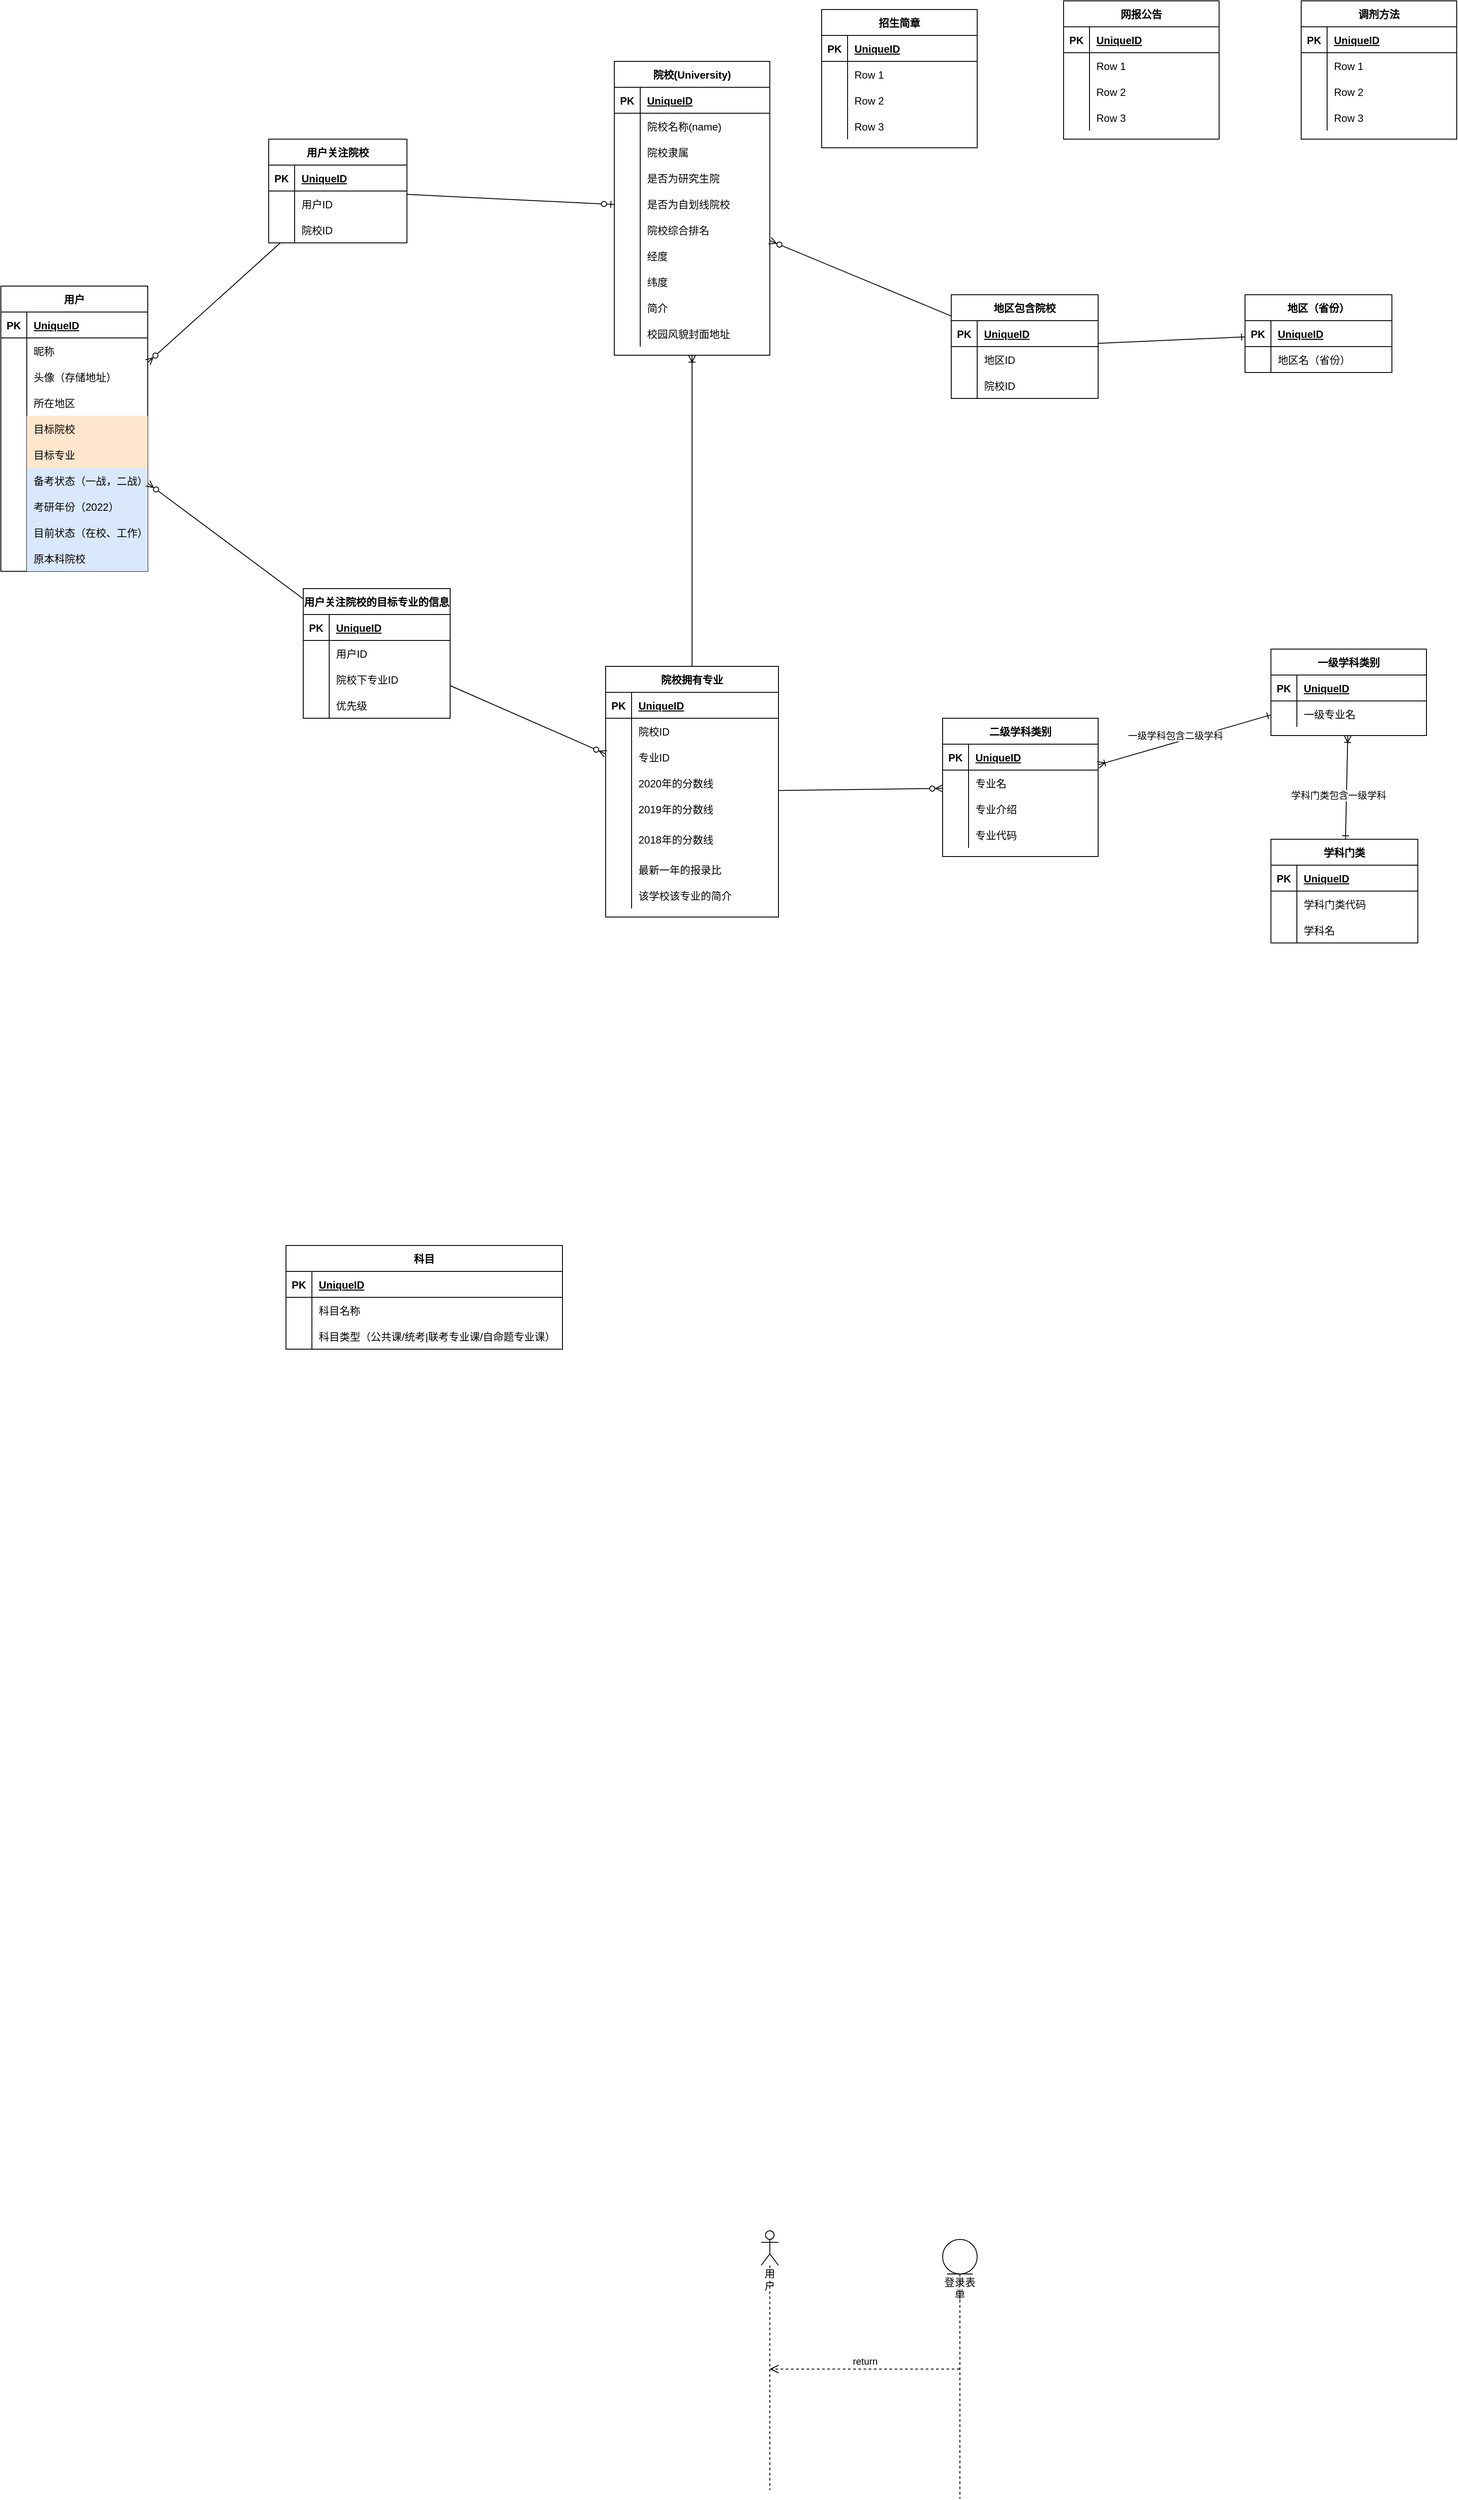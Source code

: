 <mxfile version="14.5.1" type="device"><diagram id="R2lEEEUBdFMjLlhIrx00" name="Page-1"><mxGraphModel dx="638" dy="207" grid="1" gridSize="10" guides="1" tooltips="1" connect="1" arrows="1" fold="1" page="0" pageScale="1" pageWidth="3300" pageHeight="4681" math="0" shadow="0" extFonts="Permanent Marker^https://fonts.googleapis.com/css?family=Permanent+Marker"><root><mxCell id="0"/><mxCell id="1" parent="0"/><mxCell id="ttq-QZB4_YvNurMu-3sd-119" style="edgeStyle=none;rounded=0;orthogonalLoop=1;jettySize=auto;html=1;startArrow=ERzeroToMany;startFill=1;endArrow=none;endFill=0;" parent="1" source="Guf3Z8pmDEoElqcMNyxD-1" target="ttq-QZB4_YvNurMu-3sd-112" edge="1"><mxGeometry relative="1" as="geometry"/></mxCell><mxCell id="Guf3Z8pmDEoElqcMNyxD-1" value="院校(University)" style="shape=table;startSize=30;container=1;collapsible=1;childLayout=tableLayout;fixedRows=1;rowLines=0;fontStyle=1;align=center;resizeLast=1;" parent="1" vertex="1"><mxGeometry x="1200" y="490" width="180" height="340" as="geometry"/></mxCell><mxCell id="Guf3Z8pmDEoElqcMNyxD-2" value="" style="shape=partialRectangle;collapsible=0;dropTarget=0;pointerEvents=0;fillColor=none;top=0;left=0;bottom=1;right=0;points=[[0,0.5],[1,0.5]];portConstraint=eastwest;" parent="Guf3Z8pmDEoElqcMNyxD-1" vertex="1"><mxGeometry y="30" width="180" height="30" as="geometry"/></mxCell><mxCell id="Guf3Z8pmDEoElqcMNyxD-3" value="PK" style="shape=partialRectangle;connectable=0;fillColor=none;top=0;left=0;bottom=0;right=0;fontStyle=1;overflow=hidden;" parent="Guf3Z8pmDEoElqcMNyxD-2" vertex="1"><mxGeometry width="30" height="30" as="geometry"/></mxCell><mxCell id="Guf3Z8pmDEoElqcMNyxD-4" value="UniqueID" style="shape=partialRectangle;connectable=0;fillColor=none;top=0;left=0;bottom=0;right=0;align=left;spacingLeft=6;fontStyle=5;overflow=hidden;" parent="Guf3Z8pmDEoElqcMNyxD-2" vertex="1"><mxGeometry x="30" width="150" height="30" as="geometry"/></mxCell><mxCell id="Guf3Z8pmDEoElqcMNyxD-5" value="" style="shape=partialRectangle;collapsible=0;dropTarget=0;pointerEvents=0;fillColor=none;top=0;left=0;bottom=0;right=0;points=[[0,0.5],[1,0.5]];portConstraint=eastwest;" parent="Guf3Z8pmDEoElqcMNyxD-1" vertex="1"><mxGeometry y="60" width="180" height="30" as="geometry"/></mxCell><mxCell id="Guf3Z8pmDEoElqcMNyxD-6" value="" style="shape=partialRectangle;connectable=0;fillColor=none;top=0;left=0;bottom=0;right=0;editable=1;overflow=hidden;" parent="Guf3Z8pmDEoElqcMNyxD-5" vertex="1"><mxGeometry width="30" height="30" as="geometry"/></mxCell><mxCell id="Guf3Z8pmDEoElqcMNyxD-7" value="院校名称(name)" style="shape=partialRectangle;connectable=0;fillColor=none;top=0;left=0;bottom=0;right=0;align=left;spacingLeft=6;overflow=hidden;" parent="Guf3Z8pmDEoElqcMNyxD-5" vertex="1"><mxGeometry x="30" width="150" height="30" as="geometry"/></mxCell><mxCell id="Guf3Z8pmDEoElqcMNyxD-11" value="" style="shape=partialRectangle;collapsible=0;dropTarget=0;pointerEvents=0;fillColor=none;top=0;left=0;bottom=0;right=0;points=[[0,0.5],[1,0.5]];portConstraint=eastwest;" parent="Guf3Z8pmDEoElqcMNyxD-1" vertex="1"><mxGeometry y="90" width="180" height="30" as="geometry"/></mxCell><mxCell id="Guf3Z8pmDEoElqcMNyxD-12" value="" style="shape=partialRectangle;connectable=0;fillColor=none;top=0;left=0;bottom=0;right=0;editable=1;overflow=hidden;" parent="Guf3Z8pmDEoElqcMNyxD-11" vertex="1"><mxGeometry width="30" height="30" as="geometry"/></mxCell><mxCell id="Guf3Z8pmDEoElqcMNyxD-13" value="院校隶属" style="shape=partialRectangle;connectable=0;fillColor=none;top=0;left=0;bottom=0;right=0;align=left;spacingLeft=6;overflow=hidden;" parent="Guf3Z8pmDEoElqcMNyxD-11" vertex="1"><mxGeometry x="30" width="150" height="30" as="geometry"/></mxCell><mxCell id="Guf3Z8pmDEoElqcMNyxD-27" value="" style="shape=partialRectangle;collapsible=0;dropTarget=0;pointerEvents=0;fillColor=none;top=0;left=0;bottom=0;right=0;points=[[0,0.5],[1,0.5]];portConstraint=eastwest;" parent="Guf3Z8pmDEoElqcMNyxD-1" vertex="1"><mxGeometry y="120" width="180" height="30" as="geometry"/></mxCell><mxCell id="Guf3Z8pmDEoElqcMNyxD-28" value="" style="shape=partialRectangle;connectable=0;fillColor=none;top=0;left=0;bottom=0;right=0;editable=1;overflow=hidden;" parent="Guf3Z8pmDEoElqcMNyxD-27" vertex="1"><mxGeometry width="30" height="30" as="geometry"/></mxCell><mxCell id="Guf3Z8pmDEoElqcMNyxD-29" value="是否为研究生院" style="shape=partialRectangle;connectable=0;fillColor=none;top=0;left=0;bottom=0;right=0;align=left;spacingLeft=6;overflow=hidden;" parent="Guf3Z8pmDEoElqcMNyxD-27" vertex="1"><mxGeometry x="30" width="150" height="30" as="geometry"/></mxCell><mxCell id="Guf3Z8pmDEoElqcMNyxD-30" value="" style="shape=partialRectangle;collapsible=0;dropTarget=0;pointerEvents=0;fillColor=none;top=0;left=0;bottom=0;right=0;points=[[0,0.5],[1,0.5]];portConstraint=eastwest;" parent="Guf3Z8pmDEoElqcMNyxD-1" vertex="1"><mxGeometry y="150" width="180" height="30" as="geometry"/></mxCell><mxCell id="Guf3Z8pmDEoElqcMNyxD-31" value="" style="shape=partialRectangle;connectable=0;fillColor=none;top=0;left=0;bottom=0;right=0;editable=1;overflow=hidden;" parent="Guf3Z8pmDEoElqcMNyxD-30" vertex="1"><mxGeometry width="30" height="30" as="geometry"/></mxCell><mxCell id="Guf3Z8pmDEoElqcMNyxD-32" value="是否为自划线院校" style="shape=partialRectangle;connectable=0;fillColor=none;top=0;left=0;bottom=0;right=0;align=left;spacingLeft=6;overflow=hidden;" parent="Guf3Z8pmDEoElqcMNyxD-30" vertex="1"><mxGeometry x="30" width="150" height="30" as="geometry"/></mxCell><mxCell id="ttq-QZB4_YvNurMu-3sd-54" value="" style="shape=partialRectangle;collapsible=0;dropTarget=0;pointerEvents=0;fillColor=none;top=0;left=0;bottom=0;right=0;points=[[0,0.5],[1,0.5]];portConstraint=eastwest;" parent="Guf3Z8pmDEoElqcMNyxD-1" vertex="1"><mxGeometry y="180" width="180" height="30" as="geometry"/></mxCell><mxCell id="ttq-QZB4_YvNurMu-3sd-55" value="" style="shape=partialRectangle;connectable=0;fillColor=none;top=0;left=0;bottom=0;right=0;editable=1;overflow=hidden;" parent="ttq-QZB4_YvNurMu-3sd-54" vertex="1"><mxGeometry width="30" height="30" as="geometry"/></mxCell><mxCell id="ttq-QZB4_YvNurMu-3sd-56" value="院校综合排名" style="shape=partialRectangle;connectable=0;fillColor=none;top=0;left=0;bottom=0;right=0;align=left;spacingLeft=6;overflow=hidden;" parent="ttq-QZB4_YvNurMu-3sd-54" vertex="1"><mxGeometry x="30" width="150" height="30" as="geometry"/></mxCell><mxCell id="CukL983wEHNkXVAOf5bB-19" value="" style="shape=partialRectangle;collapsible=0;dropTarget=0;pointerEvents=0;fillColor=none;top=0;left=0;bottom=0;right=0;points=[[0,0.5],[1,0.5]];portConstraint=eastwest;" parent="Guf3Z8pmDEoElqcMNyxD-1" vertex="1"><mxGeometry y="210" width="180" height="30" as="geometry"/></mxCell><mxCell id="CukL983wEHNkXVAOf5bB-20" value="" style="shape=partialRectangle;connectable=0;fillColor=none;top=0;left=0;bottom=0;right=0;editable=1;overflow=hidden;" parent="CukL983wEHNkXVAOf5bB-19" vertex="1"><mxGeometry width="30" height="30" as="geometry"/></mxCell><mxCell id="CukL983wEHNkXVAOf5bB-21" value="经度" style="shape=partialRectangle;connectable=0;fillColor=none;top=0;left=0;bottom=0;right=0;align=left;spacingLeft=6;overflow=hidden;" parent="CukL983wEHNkXVAOf5bB-19" vertex="1"><mxGeometry x="30" width="150" height="30" as="geometry"/></mxCell><mxCell id="ON8GxMKfNqFR8PrilXVw-1" value="" style="shape=partialRectangle;collapsible=0;dropTarget=0;pointerEvents=0;fillColor=none;top=0;left=0;bottom=0;right=0;points=[[0,0.5],[1,0.5]];portConstraint=eastwest;" parent="Guf3Z8pmDEoElqcMNyxD-1" vertex="1"><mxGeometry y="240" width="180" height="30" as="geometry"/></mxCell><mxCell id="ON8GxMKfNqFR8PrilXVw-2" value="" style="shape=partialRectangle;connectable=0;fillColor=none;top=0;left=0;bottom=0;right=0;editable=1;overflow=hidden;" parent="ON8GxMKfNqFR8PrilXVw-1" vertex="1"><mxGeometry width="30" height="30" as="geometry"/></mxCell><mxCell id="ON8GxMKfNqFR8PrilXVw-3" value="纬度" style="shape=partialRectangle;connectable=0;fillColor=none;top=0;left=0;bottom=0;right=0;align=left;spacingLeft=6;overflow=hidden;" parent="ON8GxMKfNqFR8PrilXVw-1" vertex="1"><mxGeometry x="30" width="150" height="30" as="geometry"/></mxCell><mxCell id="TPgSl8VfBNLERf5kGXBN-1" value="" style="shape=partialRectangle;collapsible=0;dropTarget=0;pointerEvents=0;fillColor=none;top=0;left=0;bottom=0;right=0;points=[[0,0.5],[1,0.5]];portConstraint=eastwest;" vertex="1" parent="Guf3Z8pmDEoElqcMNyxD-1"><mxGeometry y="270" width="180" height="30" as="geometry"/></mxCell><mxCell id="TPgSl8VfBNLERf5kGXBN-2" value="" style="shape=partialRectangle;connectable=0;fillColor=none;top=0;left=0;bottom=0;right=0;editable=1;overflow=hidden;" vertex="1" parent="TPgSl8VfBNLERf5kGXBN-1"><mxGeometry width="30" height="30" as="geometry"/></mxCell><mxCell id="TPgSl8VfBNLERf5kGXBN-3" value="简介" style="shape=partialRectangle;connectable=0;fillColor=none;top=0;left=0;bottom=0;right=0;align=left;spacingLeft=6;overflow=hidden;" vertex="1" parent="TPgSl8VfBNLERf5kGXBN-1"><mxGeometry x="30" width="150" height="30" as="geometry"/></mxCell><mxCell id="TPgSl8VfBNLERf5kGXBN-4" value="" style="shape=partialRectangle;collapsible=0;dropTarget=0;pointerEvents=0;fillColor=none;top=0;left=0;bottom=0;right=0;points=[[0,0.5],[1,0.5]];portConstraint=eastwest;" vertex="1" parent="Guf3Z8pmDEoElqcMNyxD-1"><mxGeometry y="300" width="180" height="30" as="geometry"/></mxCell><mxCell id="TPgSl8VfBNLERf5kGXBN-5" value="" style="shape=partialRectangle;connectable=0;fillColor=none;top=0;left=0;bottom=0;right=0;editable=1;overflow=hidden;" vertex="1" parent="TPgSl8VfBNLERf5kGXBN-4"><mxGeometry width="30" height="30" as="geometry"/></mxCell><mxCell id="TPgSl8VfBNLERf5kGXBN-6" value="校园风貌封面地址" style="shape=partialRectangle;connectable=0;fillColor=none;top=0;left=0;bottom=0;right=0;align=left;spacingLeft=6;overflow=hidden;" vertex="1" parent="TPgSl8VfBNLERf5kGXBN-4"><mxGeometry x="30" width="150" height="30" as="geometry"/></mxCell><mxCell id="ttq-QZB4_YvNurMu-3sd-120" style="edgeStyle=none;rounded=0;orthogonalLoop=1;jettySize=auto;html=1;startArrow=ERone;startFill=0;endArrow=none;endFill=0;" parent="1" source="Guf3Z8pmDEoElqcMNyxD-52" target="ttq-QZB4_YvNurMu-3sd-112" edge="1"><mxGeometry relative="1" as="geometry"/></mxCell><mxCell id="Guf3Z8pmDEoElqcMNyxD-52" value="地区（省份）" style="shape=table;startSize=30;container=1;collapsible=1;childLayout=tableLayout;fixedRows=1;rowLines=0;fontStyle=1;align=center;resizeLast=1;" parent="1" vertex="1"><mxGeometry x="1930" y="760" width="170" height="90" as="geometry"/></mxCell><mxCell id="Guf3Z8pmDEoElqcMNyxD-53" value="" style="shape=partialRectangle;collapsible=0;dropTarget=0;pointerEvents=0;fillColor=none;top=0;left=0;bottom=1;right=0;points=[[0,0.5],[1,0.5]];portConstraint=eastwest;" parent="Guf3Z8pmDEoElqcMNyxD-52" vertex="1"><mxGeometry y="30" width="170" height="30" as="geometry"/></mxCell><mxCell id="Guf3Z8pmDEoElqcMNyxD-54" value="PK" style="shape=partialRectangle;connectable=0;fillColor=none;top=0;left=0;bottom=0;right=0;fontStyle=1;overflow=hidden;" parent="Guf3Z8pmDEoElqcMNyxD-53" vertex="1"><mxGeometry width="30" height="30" as="geometry"/></mxCell><mxCell id="Guf3Z8pmDEoElqcMNyxD-55" value="UniqueID" style="shape=partialRectangle;connectable=0;fillColor=none;top=0;left=0;bottom=0;right=0;align=left;spacingLeft=6;fontStyle=5;overflow=hidden;" parent="Guf3Z8pmDEoElqcMNyxD-53" vertex="1"><mxGeometry x="30" width="140" height="30" as="geometry"/></mxCell><mxCell id="Guf3Z8pmDEoElqcMNyxD-56" value="" style="shape=partialRectangle;collapsible=0;dropTarget=0;pointerEvents=0;fillColor=none;top=0;left=0;bottom=0;right=0;points=[[0,0.5],[1,0.5]];portConstraint=eastwest;" parent="Guf3Z8pmDEoElqcMNyxD-52" vertex="1"><mxGeometry y="60" width="170" height="30" as="geometry"/></mxCell><mxCell id="Guf3Z8pmDEoElqcMNyxD-57" value="" style="shape=partialRectangle;connectable=0;fillColor=none;top=0;left=0;bottom=0;right=0;editable=1;overflow=hidden;" parent="Guf3Z8pmDEoElqcMNyxD-56" vertex="1"><mxGeometry width="30" height="30" as="geometry"/></mxCell><mxCell id="Guf3Z8pmDEoElqcMNyxD-58" value="地区名（省份）" style="shape=partialRectangle;connectable=0;fillColor=none;top=0;left=0;bottom=0;right=0;align=left;spacingLeft=6;overflow=hidden;" parent="Guf3Z8pmDEoElqcMNyxD-56" vertex="1"><mxGeometry x="30" width="140" height="30" as="geometry"/></mxCell><mxCell id="Guf3Z8pmDEoElqcMNyxD-84" value="一级学科类别" style="shape=table;startSize=30;container=1;collapsible=1;childLayout=tableLayout;fixedRows=1;rowLines=0;fontStyle=1;align=center;resizeLast=1;" parent="1" vertex="1"><mxGeometry x="1960" y="1170" width="180" height="100" as="geometry"/></mxCell><mxCell id="Guf3Z8pmDEoElqcMNyxD-85" value="" style="shape=partialRectangle;collapsible=0;dropTarget=0;pointerEvents=0;fillColor=none;top=0;left=0;bottom=1;right=0;points=[[0,0.5],[1,0.5]];portConstraint=eastwest;" parent="Guf3Z8pmDEoElqcMNyxD-84" vertex="1"><mxGeometry y="30" width="180" height="30" as="geometry"/></mxCell><mxCell id="Guf3Z8pmDEoElqcMNyxD-86" value="PK" style="shape=partialRectangle;connectable=0;fillColor=none;top=0;left=0;bottom=0;right=0;fontStyle=1;overflow=hidden;" parent="Guf3Z8pmDEoElqcMNyxD-85" vertex="1"><mxGeometry width="30" height="30" as="geometry"/></mxCell><mxCell id="Guf3Z8pmDEoElqcMNyxD-87" value="UniqueID" style="shape=partialRectangle;connectable=0;fillColor=none;top=0;left=0;bottom=0;right=0;align=left;spacingLeft=6;fontStyle=5;overflow=hidden;" parent="Guf3Z8pmDEoElqcMNyxD-85" vertex="1"><mxGeometry x="30" width="150" height="30" as="geometry"/></mxCell><mxCell id="Guf3Z8pmDEoElqcMNyxD-88" value="" style="shape=partialRectangle;collapsible=0;dropTarget=0;pointerEvents=0;fillColor=none;top=0;left=0;bottom=0;right=0;points=[[0,0.5],[1,0.5]];portConstraint=eastwest;" parent="Guf3Z8pmDEoElqcMNyxD-84" vertex="1"><mxGeometry y="60" width="180" height="30" as="geometry"/></mxCell><mxCell id="Guf3Z8pmDEoElqcMNyxD-89" value="" style="shape=partialRectangle;connectable=0;fillColor=none;top=0;left=0;bottom=0;right=0;editable=1;overflow=hidden;" parent="Guf3Z8pmDEoElqcMNyxD-88" vertex="1"><mxGeometry width="30" height="30" as="geometry"/></mxCell><mxCell id="Guf3Z8pmDEoElqcMNyxD-90" value="一级专业名" style="shape=partialRectangle;connectable=0;fillColor=none;top=0;left=0;bottom=0;right=0;align=left;spacingLeft=6;overflow=hidden;" parent="Guf3Z8pmDEoElqcMNyxD-88" vertex="1"><mxGeometry x="30" width="150" height="30" as="geometry"/></mxCell><mxCell id="ttq-QZB4_YvNurMu-3sd-66" style="edgeStyle=none;rounded=0;orthogonalLoop=1;jettySize=auto;html=1;startArrow=ERzeroToMany;startFill=1;endArrow=none;endFill=0;" parent="1" source="Guf3Z8pmDEoElqcMNyxD-110" target="Guf3Z8pmDEoElqcMNyxD-125" edge="1"><mxGeometry relative="1" as="geometry"><mxPoint x="1370" y="1230" as="sourcePoint"/></mxGeometry></mxCell><mxCell id="ttq-QZB4_YvNurMu-3sd-130" style="edgeStyle=none;rounded=0;orthogonalLoop=1;jettySize=auto;html=1;startArrow=ERoneToMany;startFill=0;endArrow=ERone;endFill=0;" parent="1" source="Guf3Z8pmDEoElqcMNyxD-110" target="Guf3Z8pmDEoElqcMNyxD-84" edge="1"><mxGeometry relative="1" as="geometry"/></mxCell><mxCell id="ttq-QZB4_YvNurMu-3sd-132" value="一级学科包含二级学科" style="edgeLabel;html=1;align=center;verticalAlign=middle;resizable=0;points=[];" parent="ttq-QZB4_YvNurMu-3sd-130" vertex="1" connectable="0"><mxGeometry x="0.199" y="1" relative="1" as="geometry"><mxPoint x="-30.67" y="1.43" as="offset"/></mxGeometry></mxCell><mxCell id="Guf3Z8pmDEoElqcMNyxD-110" value="二级学科类别" style="shape=table;startSize=30;container=1;collapsible=1;childLayout=tableLayout;fixedRows=1;rowLines=0;fontStyle=1;align=center;resizeLast=1;" parent="1" vertex="1"><mxGeometry x="1580" y="1250" width="180" height="160" as="geometry"/></mxCell><mxCell id="Guf3Z8pmDEoElqcMNyxD-111" value="" style="shape=partialRectangle;collapsible=0;dropTarget=0;pointerEvents=0;fillColor=none;top=0;left=0;bottom=1;right=0;points=[[0,0.5],[1,0.5]];portConstraint=eastwest;" parent="Guf3Z8pmDEoElqcMNyxD-110" vertex="1"><mxGeometry y="30" width="180" height="30" as="geometry"/></mxCell><mxCell id="Guf3Z8pmDEoElqcMNyxD-112" value="PK" style="shape=partialRectangle;connectable=0;fillColor=none;top=0;left=0;bottom=0;right=0;fontStyle=1;overflow=hidden;" parent="Guf3Z8pmDEoElqcMNyxD-111" vertex="1"><mxGeometry width="30" height="30" as="geometry"/></mxCell><mxCell id="Guf3Z8pmDEoElqcMNyxD-113" value="UniqueID" style="shape=partialRectangle;connectable=0;fillColor=none;top=0;left=0;bottom=0;right=0;align=left;spacingLeft=6;fontStyle=5;overflow=hidden;" parent="Guf3Z8pmDEoElqcMNyxD-111" vertex="1"><mxGeometry x="30" width="150" height="30" as="geometry"/></mxCell><mxCell id="Guf3Z8pmDEoElqcMNyxD-114" value="" style="shape=partialRectangle;collapsible=0;dropTarget=0;pointerEvents=0;fillColor=none;top=0;left=0;bottom=0;right=0;points=[[0,0.5],[1,0.5]];portConstraint=eastwest;" parent="Guf3Z8pmDEoElqcMNyxD-110" vertex="1"><mxGeometry y="60" width="180" height="30" as="geometry"/></mxCell><mxCell id="Guf3Z8pmDEoElqcMNyxD-115" value="" style="shape=partialRectangle;connectable=0;fillColor=none;top=0;left=0;bottom=0;right=0;editable=1;overflow=hidden;" parent="Guf3Z8pmDEoElqcMNyxD-114" vertex="1"><mxGeometry width="30" height="30" as="geometry"/></mxCell><mxCell id="Guf3Z8pmDEoElqcMNyxD-116" value="专业名" style="shape=partialRectangle;connectable=0;fillColor=none;top=0;left=0;bottom=0;right=0;align=left;spacingLeft=6;overflow=hidden;" parent="Guf3Z8pmDEoElqcMNyxD-114" vertex="1"><mxGeometry x="30" width="150" height="30" as="geometry"/></mxCell><mxCell id="Guf3Z8pmDEoElqcMNyxD-117" value="" style="shape=partialRectangle;collapsible=0;dropTarget=0;pointerEvents=0;fillColor=none;top=0;left=0;bottom=0;right=0;points=[[0,0.5],[1,0.5]];portConstraint=eastwest;" parent="Guf3Z8pmDEoElqcMNyxD-110" vertex="1"><mxGeometry y="90" width="180" height="30" as="geometry"/></mxCell><mxCell id="Guf3Z8pmDEoElqcMNyxD-118" value="" style="shape=partialRectangle;connectable=0;fillColor=none;top=0;left=0;bottom=0;right=0;editable=1;overflow=hidden;" parent="Guf3Z8pmDEoElqcMNyxD-117" vertex="1"><mxGeometry width="30" height="30" as="geometry"/></mxCell><mxCell id="Guf3Z8pmDEoElqcMNyxD-119" value="专业介绍" style="shape=partialRectangle;connectable=0;fillColor=none;top=0;left=0;bottom=0;right=0;align=left;spacingLeft=6;overflow=hidden;" parent="Guf3Z8pmDEoElqcMNyxD-117" vertex="1"><mxGeometry x="30" width="150" height="30" as="geometry"/></mxCell><mxCell id="Guf3Z8pmDEoElqcMNyxD-120" value="" style="shape=partialRectangle;collapsible=0;dropTarget=0;pointerEvents=0;fillColor=none;top=0;left=0;bottom=0;right=0;points=[[0,0.5],[1,0.5]];portConstraint=eastwest;" parent="Guf3Z8pmDEoElqcMNyxD-110" vertex="1"><mxGeometry y="120" width="180" height="30" as="geometry"/></mxCell><mxCell id="Guf3Z8pmDEoElqcMNyxD-121" value="" style="shape=partialRectangle;connectable=0;fillColor=none;top=0;left=0;bottom=0;right=0;editable=1;overflow=hidden;" parent="Guf3Z8pmDEoElqcMNyxD-120" vertex="1"><mxGeometry width="30" height="30" as="geometry"/></mxCell><mxCell id="Guf3Z8pmDEoElqcMNyxD-122" value="专业代码" style="shape=partialRectangle;connectable=0;fillColor=none;top=0;left=0;bottom=0;right=0;align=left;spacingLeft=6;overflow=hidden;" parent="Guf3Z8pmDEoElqcMNyxD-120" vertex="1"><mxGeometry x="30" width="150" height="30" as="geometry"/></mxCell><mxCell id="Guf3Z8pmDEoElqcMNyxD-125" value="院校拥有专业" style="shape=table;startSize=30;container=1;collapsible=1;childLayout=tableLayout;fixedRows=1;rowLines=0;fontStyle=1;align=center;resizeLast=1;" parent="1" vertex="1"><mxGeometry x="1190" y="1190" width="200" height="290" as="geometry"/></mxCell><mxCell id="Guf3Z8pmDEoElqcMNyxD-126" value="" style="shape=partialRectangle;collapsible=0;dropTarget=0;pointerEvents=0;fillColor=none;top=0;left=0;bottom=1;right=0;points=[[0,0.5],[1,0.5]];portConstraint=eastwest;" parent="Guf3Z8pmDEoElqcMNyxD-125" vertex="1"><mxGeometry y="30" width="200" height="30" as="geometry"/></mxCell><mxCell id="Guf3Z8pmDEoElqcMNyxD-127" value="PK" style="shape=partialRectangle;connectable=0;fillColor=none;top=0;left=0;bottom=0;right=0;fontStyle=1;overflow=hidden;" parent="Guf3Z8pmDEoElqcMNyxD-126" vertex="1"><mxGeometry width="30" height="30" as="geometry"/></mxCell><mxCell id="Guf3Z8pmDEoElqcMNyxD-128" value="UniqueID" style="shape=partialRectangle;connectable=0;fillColor=none;top=0;left=0;bottom=0;right=0;align=left;spacingLeft=6;fontStyle=5;overflow=hidden;" parent="Guf3Z8pmDEoElqcMNyxD-126" vertex="1"><mxGeometry x="30" width="170" height="30" as="geometry"/></mxCell><mxCell id="Guf3Z8pmDEoElqcMNyxD-129" value="" style="shape=partialRectangle;collapsible=0;dropTarget=0;pointerEvents=0;fillColor=none;top=0;left=0;bottom=0;right=0;points=[[0,0.5],[1,0.5]];portConstraint=eastwest;" parent="Guf3Z8pmDEoElqcMNyxD-125" vertex="1"><mxGeometry y="60" width="200" height="30" as="geometry"/></mxCell><mxCell id="Guf3Z8pmDEoElqcMNyxD-130" value="" style="shape=partialRectangle;connectable=0;fillColor=none;top=0;left=0;bottom=0;right=0;editable=1;overflow=hidden;" parent="Guf3Z8pmDEoElqcMNyxD-129" vertex="1"><mxGeometry width="30" height="30" as="geometry"/></mxCell><mxCell id="Guf3Z8pmDEoElqcMNyxD-131" value="院校ID" style="shape=partialRectangle;connectable=0;fillColor=none;top=0;left=0;bottom=0;right=0;align=left;spacingLeft=6;overflow=hidden;" parent="Guf3Z8pmDEoElqcMNyxD-129" vertex="1"><mxGeometry x="30" width="170" height="30" as="geometry"/></mxCell><mxCell id="Guf3Z8pmDEoElqcMNyxD-132" value="" style="shape=partialRectangle;collapsible=0;dropTarget=0;pointerEvents=0;fillColor=none;top=0;left=0;bottom=0;right=0;points=[[0,0.5],[1,0.5]];portConstraint=eastwest;" parent="Guf3Z8pmDEoElqcMNyxD-125" vertex="1"><mxGeometry y="90" width="200" height="30" as="geometry"/></mxCell><mxCell id="Guf3Z8pmDEoElqcMNyxD-133" value="" style="shape=partialRectangle;connectable=0;fillColor=none;top=0;left=0;bottom=0;right=0;editable=1;overflow=hidden;" parent="Guf3Z8pmDEoElqcMNyxD-132" vertex="1"><mxGeometry width="30" height="30" as="geometry"/></mxCell><mxCell id="Guf3Z8pmDEoElqcMNyxD-134" value="专业ID" style="shape=partialRectangle;connectable=0;fillColor=none;top=0;left=0;bottom=0;right=0;align=left;spacingLeft=6;overflow=hidden;" parent="Guf3Z8pmDEoElqcMNyxD-132" vertex="1"><mxGeometry x="30" width="170" height="30" as="geometry"/></mxCell><mxCell id="Guf3Z8pmDEoElqcMNyxD-135" value="" style="shape=partialRectangle;collapsible=0;dropTarget=0;pointerEvents=0;fillColor=none;top=0;left=0;bottom=0;right=0;points=[[0,0.5],[1,0.5]];portConstraint=eastwest;" parent="Guf3Z8pmDEoElqcMNyxD-125" vertex="1"><mxGeometry y="120" width="200" height="30" as="geometry"/></mxCell><mxCell id="Guf3Z8pmDEoElqcMNyxD-136" value="" style="shape=partialRectangle;connectable=0;fillColor=none;top=0;left=0;bottom=0;right=0;editable=1;overflow=hidden;" parent="Guf3Z8pmDEoElqcMNyxD-135" vertex="1"><mxGeometry width="30" height="30" as="geometry"/></mxCell><mxCell id="Guf3Z8pmDEoElqcMNyxD-137" value="2020年的分数线" style="shape=partialRectangle;connectable=0;fillColor=none;top=0;left=0;bottom=0;right=0;align=left;spacingLeft=6;overflow=hidden;" parent="Guf3Z8pmDEoElqcMNyxD-135" vertex="1"><mxGeometry x="30" width="170" height="30" as="geometry"/></mxCell><mxCell id="Guf3Z8pmDEoElqcMNyxD-138" value="" style="shape=partialRectangle;collapsible=0;dropTarget=0;pointerEvents=0;fillColor=none;top=0;left=0;bottom=0;right=0;points=[[0,0.5],[1,0.5]];portConstraint=eastwest;" parent="Guf3Z8pmDEoElqcMNyxD-125" vertex="1"><mxGeometry y="150" width="200" height="30" as="geometry"/></mxCell><mxCell id="Guf3Z8pmDEoElqcMNyxD-139" value="" style="shape=partialRectangle;connectable=0;fillColor=none;top=0;left=0;bottom=0;right=0;editable=1;overflow=hidden;" parent="Guf3Z8pmDEoElqcMNyxD-138" vertex="1"><mxGeometry width="30" height="30" as="geometry"/></mxCell><mxCell id="Guf3Z8pmDEoElqcMNyxD-140" value="2019年的分数线" style="shape=partialRectangle;connectable=0;fillColor=none;top=0;left=0;bottom=0;right=0;align=left;spacingLeft=6;overflow=hidden;" parent="Guf3Z8pmDEoElqcMNyxD-138" vertex="1"><mxGeometry x="30" width="170" height="30" as="geometry"/></mxCell><mxCell id="Guf3Z8pmDEoElqcMNyxD-141" value="" style="shape=partialRectangle;collapsible=0;dropTarget=0;pointerEvents=0;fillColor=none;top=0;left=0;bottom=0;right=0;points=[[0,0.5],[1,0.5]];portConstraint=eastwest;" parent="Guf3Z8pmDEoElqcMNyxD-125" vertex="1"><mxGeometry y="180" width="200" height="40" as="geometry"/></mxCell><mxCell id="Guf3Z8pmDEoElqcMNyxD-142" value="" style="shape=partialRectangle;connectable=0;fillColor=none;top=0;left=0;bottom=0;right=0;editable=1;overflow=hidden;" parent="Guf3Z8pmDEoElqcMNyxD-141" vertex="1"><mxGeometry width="30" height="40" as="geometry"/></mxCell><mxCell id="Guf3Z8pmDEoElqcMNyxD-143" value="2018年的分数线" style="shape=partialRectangle;connectable=0;fillColor=none;top=0;left=0;bottom=0;right=0;align=left;spacingLeft=6;overflow=hidden;" parent="Guf3Z8pmDEoElqcMNyxD-141" vertex="1"><mxGeometry x="30" width="170" height="40" as="geometry"/></mxCell><mxCell id="ttq-QZB4_YvNurMu-3sd-63" value="" style="shape=partialRectangle;collapsible=0;dropTarget=0;pointerEvents=0;fillColor=none;top=0;left=0;bottom=0;right=0;points=[[0,0.5],[1,0.5]];portConstraint=eastwest;" parent="Guf3Z8pmDEoElqcMNyxD-125" vertex="1"><mxGeometry y="220" width="200" height="30" as="geometry"/></mxCell><mxCell id="ttq-QZB4_YvNurMu-3sd-64" value="" style="shape=partialRectangle;connectable=0;fillColor=none;top=0;left=0;bottom=0;right=0;editable=1;overflow=hidden;" parent="ttq-QZB4_YvNurMu-3sd-63" vertex="1"><mxGeometry width="30" height="30" as="geometry"/></mxCell><mxCell id="ttq-QZB4_YvNurMu-3sd-65" value="最新一年的报录比" style="shape=partialRectangle;connectable=0;fillColor=none;top=0;left=0;bottom=0;right=0;align=left;spacingLeft=6;overflow=hidden;" parent="ttq-QZB4_YvNurMu-3sd-63" vertex="1"><mxGeometry x="30" width="170" height="30" as="geometry"/></mxCell><mxCell id="ttq-QZB4_YvNurMu-3sd-86" value="" style="shape=partialRectangle;collapsible=0;dropTarget=0;pointerEvents=0;fillColor=none;top=0;left=0;bottom=0;right=0;points=[[0,0.5],[1,0.5]];portConstraint=eastwest;" parent="Guf3Z8pmDEoElqcMNyxD-125" vertex="1"><mxGeometry y="250" width="200" height="30" as="geometry"/></mxCell><mxCell id="ttq-QZB4_YvNurMu-3sd-87" value="" style="shape=partialRectangle;connectable=0;fillColor=none;top=0;left=0;bottom=0;right=0;editable=1;overflow=hidden;" parent="ttq-QZB4_YvNurMu-3sd-86" vertex="1"><mxGeometry width="30" height="30" as="geometry"/></mxCell><mxCell id="ttq-QZB4_YvNurMu-3sd-88" value="该学校该专业的简介" style="shape=partialRectangle;connectable=0;fillColor=none;top=0;left=0;bottom=0;right=0;align=left;spacingLeft=6;overflow=hidden;" parent="ttq-QZB4_YvNurMu-3sd-86" vertex="1"><mxGeometry x="30" width="170" height="30" as="geometry"/></mxCell><mxCell id="Guf3Z8pmDEoElqcMNyxD-144" value="" style="fontSize=12;html=1;endArrow=ERoneToMany;startArrow=none;entryX=0.5;entryY=1;entryDx=0;entryDy=0;exitX=0.5;exitY=0;exitDx=0;exitDy=0;startFill=0;endFill=0;" parent="1" source="Guf3Z8pmDEoElqcMNyxD-125" target="Guf3Z8pmDEoElqcMNyxD-1" edge="1"><mxGeometry width="100" height="100" relative="1" as="geometry"><mxPoint x="1320" y="1220" as="sourcePoint"/><mxPoint x="1420" y="1120" as="targetPoint"/></mxGeometry></mxCell><mxCell id="ttq-QZB4_YvNurMu-3sd-1" value="学科门类" style="shape=table;startSize=30;container=1;collapsible=1;childLayout=tableLayout;fixedRows=1;rowLines=0;fontStyle=1;align=center;resizeLast=1;" parent="1" vertex="1"><mxGeometry x="1960" y="1390" width="170" height="120" as="geometry"/></mxCell><mxCell id="ttq-QZB4_YvNurMu-3sd-2" value="" style="shape=partialRectangle;collapsible=0;dropTarget=0;pointerEvents=0;fillColor=none;top=0;left=0;bottom=1;right=0;points=[[0,0.5],[1,0.5]];portConstraint=eastwest;" parent="ttq-QZB4_YvNurMu-3sd-1" vertex="1"><mxGeometry y="30" width="170" height="30" as="geometry"/></mxCell><mxCell id="ttq-QZB4_YvNurMu-3sd-3" value="PK" style="shape=partialRectangle;connectable=0;fillColor=none;top=0;left=0;bottom=0;right=0;fontStyle=1;overflow=hidden;" parent="ttq-QZB4_YvNurMu-3sd-2" vertex="1"><mxGeometry width="30" height="30" as="geometry"/></mxCell><mxCell id="ttq-QZB4_YvNurMu-3sd-4" value="UniqueID" style="shape=partialRectangle;connectable=0;fillColor=none;top=0;left=0;bottom=0;right=0;align=left;spacingLeft=6;fontStyle=5;overflow=hidden;" parent="ttq-QZB4_YvNurMu-3sd-2" vertex="1"><mxGeometry x="30" width="140" height="30" as="geometry"/></mxCell><mxCell id="ttq-QZB4_YvNurMu-3sd-5" value="" style="shape=partialRectangle;collapsible=0;dropTarget=0;pointerEvents=0;fillColor=none;top=0;left=0;bottom=0;right=0;points=[[0,0.5],[1,0.5]];portConstraint=eastwest;" parent="ttq-QZB4_YvNurMu-3sd-1" vertex="1"><mxGeometry y="60" width="170" height="30" as="geometry"/></mxCell><mxCell id="ttq-QZB4_YvNurMu-3sd-6" value="" style="shape=partialRectangle;connectable=0;fillColor=none;top=0;left=0;bottom=0;right=0;editable=1;overflow=hidden;" parent="ttq-QZB4_YvNurMu-3sd-5" vertex="1"><mxGeometry width="30" height="30" as="geometry"/></mxCell><mxCell id="ttq-QZB4_YvNurMu-3sd-7" value="学科门类代码" style="shape=partialRectangle;connectable=0;fillColor=none;top=0;left=0;bottom=0;right=0;align=left;spacingLeft=6;overflow=hidden;" parent="ttq-QZB4_YvNurMu-3sd-5" vertex="1"><mxGeometry x="30" width="140" height="30" as="geometry"/></mxCell><mxCell id="ttq-QZB4_YvNurMu-3sd-8" value="" style="shape=partialRectangle;collapsible=0;dropTarget=0;pointerEvents=0;fillColor=none;top=0;left=0;bottom=0;right=0;points=[[0,0.5],[1,0.5]];portConstraint=eastwest;" parent="ttq-QZB4_YvNurMu-3sd-1" vertex="1"><mxGeometry y="90" width="170" height="30" as="geometry"/></mxCell><mxCell id="ttq-QZB4_YvNurMu-3sd-9" value="" style="shape=partialRectangle;connectable=0;fillColor=none;top=0;left=0;bottom=0;right=0;editable=1;overflow=hidden;" parent="ttq-QZB4_YvNurMu-3sd-8" vertex="1"><mxGeometry width="30" height="30" as="geometry"/></mxCell><mxCell id="ttq-QZB4_YvNurMu-3sd-10" value="学科名" style="shape=partialRectangle;connectable=0;fillColor=none;top=0;left=0;bottom=0;right=0;align=left;spacingLeft=6;overflow=hidden;" parent="ttq-QZB4_YvNurMu-3sd-8" vertex="1"><mxGeometry x="30" width="140" height="30" as="geometry"/></mxCell><mxCell id="ttq-QZB4_YvNurMu-3sd-137" style="edgeStyle=none;rounded=0;orthogonalLoop=1;jettySize=auto;html=1;startArrow=ERzeroToMany;startFill=1;endArrow=none;endFill=0;" parent="1" source="ttq-QZB4_YvNurMu-3sd-17" target="ttq-QZB4_YvNurMu-3sd-27" edge="1"><mxGeometry relative="1" as="geometry"/></mxCell><mxCell id="ttq-QZB4_YvNurMu-3sd-17" value="用户" style="shape=table;startSize=30;container=1;collapsible=1;childLayout=tableLayout;fixedRows=1;rowLines=0;fontStyle=1;align=center;resizeLast=1;" parent="1" vertex="1"><mxGeometry x="490" y="750" width="170" height="330" as="geometry"/></mxCell><mxCell id="ttq-QZB4_YvNurMu-3sd-18" value="" style="shape=partialRectangle;collapsible=0;dropTarget=0;pointerEvents=0;fillColor=none;top=0;left=0;bottom=1;right=0;points=[[0,0.5],[1,0.5]];portConstraint=eastwest;" parent="ttq-QZB4_YvNurMu-3sd-17" vertex="1"><mxGeometry y="30" width="170" height="30" as="geometry"/></mxCell><mxCell id="ttq-QZB4_YvNurMu-3sd-19" value="PK" style="shape=partialRectangle;connectable=0;fillColor=none;top=0;left=0;bottom=0;right=0;fontStyle=1;overflow=hidden;" parent="ttq-QZB4_YvNurMu-3sd-18" vertex="1"><mxGeometry width="30" height="30" as="geometry"/></mxCell><mxCell id="ttq-QZB4_YvNurMu-3sd-20" value="UniqueID" style="shape=partialRectangle;connectable=0;fillColor=none;top=0;left=0;bottom=0;right=0;align=left;spacingLeft=6;fontStyle=5;overflow=hidden;" parent="ttq-QZB4_YvNurMu-3sd-18" vertex="1"><mxGeometry x="30" width="140" height="30" as="geometry"/></mxCell><mxCell id="ttq-QZB4_YvNurMu-3sd-21" value="" style="shape=partialRectangle;collapsible=0;dropTarget=0;pointerEvents=0;fillColor=none;top=0;left=0;bottom=0;right=0;points=[[0,0.5],[1,0.5]];portConstraint=eastwest;" parent="ttq-QZB4_YvNurMu-3sd-17" vertex="1"><mxGeometry y="60" width="170" height="30" as="geometry"/></mxCell><mxCell id="ttq-QZB4_YvNurMu-3sd-22" value="" style="shape=partialRectangle;connectable=0;fillColor=none;top=0;left=0;bottom=0;right=0;editable=1;overflow=hidden;" parent="ttq-QZB4_YvNurMu-3sd-21" vertex="1"><mxGeometry width="30" height="30" as="geometry"/></mxCell><mxCell id="ttq-QZB4_YvNurMu-3sd-23" value="昵称" style="shape=partialRectangle;connectable=0;fillColor=none;top=0;left=0;bottom=0;right=0;align=left;spacingLeft=6;overflow=hidden;" parent="ttq-QZB4_YvNurMu-3sd-21" vertex="1"><mxGeometry x="30" width="140" height="30" as="geometry"/></mxCell><mxCell id="ON8GxMKfNqFR8PrilXVw-4" value="" style="shape=partialRectangle;collapsible=0;dropTarget=0;pointerEvents=0;fillColor=none;top=0;left=0;bottom=0;right=0;points=[[0,0.5],[1,0.5]];portConstraint=eastwest;" parent="ttq-QZB4_YvNurMu-3sd-17" vertex="1"><mxGeometry y="90" width="170" height="30" as="geometry"/></mxCell><mxCell id="ON8GxMKfNqFR8PrilXVw-5" value="" style="shape=partialRectangle;connectable=0;fillColor=none;top=0;left=0;bottom=0;right=0;editable=1;overflow=hidden;" parent="ON8GxMKfNqFR8PrilXVw-4" vertex="1"><mxGeometry width="30" height="30" as="geometry"/></mxCell><mxCell id="ON8GxMKfNqFR8PrilXVw-6" value="头像（存储地址）" style="shape=partialRectangle;connectable=0;fillColor=none;top=0;left=0;bottom=0;right=0;align=left;spacingLeft=6;overflow=hidden;" parent="ON8GxMKfNqFR8PrilXVw-4" vertex="1"><mxGeometry x="30" width="140" height="30" as="geometry"/></mxCell><mxCell id="ON8GxMKfNqFR8PrilXVw-10" value="" style="shape=partialRectangle;collapsible=0;dropTarget=0;pointerEvents=0;fillColor=none;top=0;left=0;bottom=0;right=0;points=[[0,0.5],[1,0.5]];portConstraint=eastwest;" parent="ttq-QZB4_YvNurMu-3sd-17" vertex="1"><mxGeometry y="120" width="170" height="30" as="geometry"/></mxCell><mxCell id="ON8GxMKfNqFR8PrilXVw-11" value="" style="shape=partialRectangle;connectable=0;fillColor=none;top=0;left=0;bottom=0;right=0;editable=1;overflow=hidden;" parent="ON8GxMKfNqFR8PrilXVw-10" vertex="1"><mxGeometry width="30" height="30" as="geometry"/></mxCell><mxCell id="ON8GxMKfNqFR8PrilXVw-12" value="所在地区" style="shape=partialRectangle;connectable=0;fillColor=none;top=0;left=0;bottom=0;right=0;align=left;spacingLeft=6;overflow=hidden;" parent="ON8GxMKfNqFR8PrilXVw-10" vertex="1"><mxGeometry x="30" width="140" height="30" as="geometry"/></mxCell><mxCell id="_RAG3UKGEu_df1Yp1kYJ-7" value="" style="shape=partialRectangle;collapsible=0;dropTarget=0;pointerEvents=0;fillColor=none;top=0;left=0;bottom=0;right=0;points=[[0,0.5],[1,0.5]];portConstraint=eastwest;" parent="ttq-QZB4_YvNurMu-3sd-17" vertex="1"><mxGeometry y="150" width="170" height="30" as="geometry"/></mxCell><mxCell id="_RAG3UKGEu_df1Yp1kYJ-8" value="" style="shape=partialRectangle;connectable=0;fillColor=none;top=0;left=0;bottom=0;right=0;editable=1;overflow=hidden;" parent="_RAG3UKGEu_df1Yp1kYJ-7" vertex="1"><mxGeometry width="30" height="30" as="geometry"/></mxCell><mxCell id="_RAG3UKGEu_df1Yp1kYJ-9" value="目标院校" style="shape=partialRectangle;connectable=0;fillColor=#ffe6cc;top=0;left=0;bottom=0;right=0;align=left;spacingLeft=6;overflow=hidden;strokeColor=#d79b00;" parent="_RAG3UKGEu_df1Yp1kYJ-7" vertex="1"><mxGeometry x="30" width="140" height="30" as="geometry"/></mxCell><mxCell id="ON8GxMKfNqFR8PrilXVw-7" value="" style="shape=partialRectangle;collapsible=0;dropTarget=0;pointerEvents=0;fillColor=none;top=0;left=0;bottom=0;right=0;points=[[0,0.5],[1,0.5]];portConstraint=eastwest;" parent="ttq-QZB4_YvNurMu-3sd-17" vertex="1"><mxGeometry y="180" width="170" height="30" as="geometry"/></mxCell><mxCell id="ON8GxMKfNqFR8PrilXVw-8" value="" style="shape=partialRectangle;connectable=0;fillColor=none;top=0;left=0;bottom=0;right=0;editable=1;overflow=hidden;" parent="ON8GxMKfNqFR8PrilXVw-7" vertex="1"><mxGeometry width="30" height="30" as="geometry"/></mxCell><mxCell id="ON8GxMKfNqFR8PrilXVw-9" value="目标专业" style="shape=partialRectangle;connectable=0;fillColor=#ffe6cc;top=0;left=0;bottom=0;right=0;align=left;spacingLeft=6;overflow=hidden;strokeColor=#d79b00;" parent="ON8GxMKfNqFR8PrilXVw-7" vertex="1"><mxGeometry x="30" width="140" height="30" as="geometry"/></mxCell><mxCell id="_RAG3UKGEu_df1Yp1kYJ-1" value="" style="shape=partialRectangle;collapsible=0;dropTarget=0;pointerEvents=0;fillColor=none;top=0;left=0;bottom=0;right=0;points=[[0,0.5],[1,0.5]];portConstraint=eastwest;" parent="ttq-QZB4_YvNurMu-3sd-17" vertex="1"><mxGeometry y="210" width="170" height="30" as="geometry"/></mxCell><mxCell id="_RAG3UKGEu_df1Yp1kYJ-2" value="" style="shape=partialRectangle;connectable=0;fillColor=none;top=0;left=0;bottom=0;right=0;editable=1;overflow=hidden;" parent="_RAG3UKGEu_df1Yp1kYJ-1" vertex="1"><mxGeometry width="30" height="30" as="geometry"/></mxCell><mxCell id="_RAG3UKGEu_df1Yp1kYJ-3" value="备考状态（一战，二战）" style="shape=partialRectangle;connectable=0;fillColor=#dae8fc;top=0;left=0;bottom=0;right=0;align=left;spacingLeft=6;overflow=hidden;strokeColor=#6c8ebf;" parent="_RAG3UKGEu_df1Yp1kYJ-1" vertex="1"><mxGeometry x="30" width="140" height="30" as="geometry"/></mxCell><mxCell id="ttq-QZB4_YvNurMu-3sd-24" value="" style="shape=partialRectangle;collapsible=0;dropTarget=0;pointerEvents=0;fillColor=none;top=0;left=0;bottom=0;right=0;points=[[0,0.5],[1,0.5]];portConstraint=eastwest;" parent="ttq-QZB4_YvNurMu-3sd-17" vertex="1"><mxGeometry y="240" width="170" height="30" as="geometry"/></mxCell><mxCell id="ttq-QZB4_YvNurMu-3sd-25" value="" style="shape=partialRectangle;connectable=0;fillColor=none;top=0;left=0;bottom=0;right=0;editable=1;overflow=hidden;" parent="ttq-QZB4_YvNurMu-3sd-24" vertex="1"><mxGeometry width="30" height="30" as="geometry"/></mxCell><mxCell id="ttq-QZB4_YvNurMu-3sd-26" value="考研年份（2022）" style="shape=partialRectangle;connectable=0;fillColor=#dae8fc;top=0;left=0;bottom=0;right=0;align=left;spacingLeft=6;overflow=hidden;strokeColor=#6c8ebf;" parent="ttq-QZB4_YvNurMu-3sd-24" vertex="1"><mxGeometry x="30" width="140" height="30" as="geometry"/></mxCell><mxCell id="_RAG3UKGEu_df1Yp1kYJ-4" value="" style="shape=partialRectangle;collapsible=0;dropTarget=0;pointerEvents=0;fillColor=none;top=0;left=0;bottom=0;right=0;points=[[0,0.5],[1,0.5]];portConstraint=eastwest;" parent="ttq-QZB4_YvNurMu-3sd-17" vertex="1"><mxGeometry y="270" width="170" height="30" as="geometry"/></mxCell><mxCell id="_RAG3UKGEu_df1Yp1kYJ-5" value="" style="shape=partialRectangle;connectable=0;fillColor=none;top=0;left=0;bottom=0;right=0;editable=1;overflow=hidden;" parent="_RAG3UKGEu_df1Yp1kYJ-4" vertex="1"><mxGeometry width="30" height="30" as="geometry"/></mxCell><mxCell id="_RAG3UKGEu_df1Yp1kYJ-6" value="目前状态（在校、工作）" style="shape=partialRectangle;connectable=0;fillColor=#dae8fc;top=0;left=0;bottom=0;right=0;align=left;spacingLeft=6;overflow=hidden;strokeColor=#6c8ebf;" parent="_RAG3UKGEu_df1Yp1kYJ-4" vertex="1"><mxGeometry x="30" width="140" height="30" as="geometry"/></mxCell><mxCell id="_RAG3UKGEu_df1Yp1kYJ-38" value="" style="shape=partialRectangle;collapsible=0;dropTarget=0;pointerEvents=0;fillColor=none;top=0;left=0;bottom=0;right=0;points=[[0,0.5],[1,0.5]];portConstraint=eastwest;" parent="ttq-QZB4_YvNurMu-3sd-17" vertex="1"><mxGeometry y="300" width="170" height="30" as="geometry"/></mxCell><mxCell id="_RAG3UKGEu_df1Yp1kYJ-39" value="" style="shape=partialRectangle;connectable=0;fillColor=none;top=0;left=0;bottom=0;right=0;editable=1;overflow=hidden;" parent="_RAG3UKGEu_df1Yp1kYJ-38" vertex="1"><mxGeometry width="30" height="30" as="geometry"/></mxCell><mxCell id="_RAG3UKGEu_df1Yp1kYJ-40" value="原本科院校" style="shape=partialRectangle;connectable=0;fillColor=#dae8fc;top=0;left=0;bottom=0;right=0;align=left;spacingLeft=6;overflow=hidden;strokeColor=#6c8ebf;" parent="_RAG3UKGEu_df1Yp1kYJ-38" vertex="1"><mxGeometry x="30" width="140" height="30" as="geometry"/></mxCell><mxCell id="ttq-QZB4_YvNurMu-3sd-138" style="edgeStyle=none;rounded=0;orthogonalLoop=1;jettySize=auto;html=1;startArrow=none;startFill=0;endArrow=ERzeroToOne;endFill=1;" parent="1" source="ttq-QZB4_YvNurMu-3sd-27" target="Guf3Z8pmDEoElqcMNyxD-1" edge="1"><mxGeometry relative="1" as="geometry"/></mxCell><mxCell id="ttq-QZB4_YvNurMu-3sd-27" value="用户关注院校" style="shape=table;startSize=30;container=1;collapsible=1;childLayout=tableLayout;fixedRows=1;rowLines=0;fontStyle=1;align=center;resizeLast=1;" parent="1" vertex="1"><mxGeometry x="800" y="580" width="160" height="120.0" as="geometry"/></mxCell><mxCell id="ttq-QZB4_YvNurMu-3sd-28" value="" style="shape=partialRectangle;collapsible=0;dropTarget=0;pointerEvents=0;fillColor=none;top=0;left=0;bottom=1;right=0;points=[[0,0.5],[1,0.5]];portConstraint=eastwest;" parent="ttq-QZB4_YvNurMu-3sd-27" vertex="1"><mxGeometry y="30" width="160" height="30" as="geometry"/></mxCell><mxCell id="ttq-QZB4_YvNurMu-3sd-29" value="PK" style="shape=partialRectangle;connectable=0;fillColor=none;top=0;left=0;bottom=0;right=0;fontStyle=1;overflow=hidden;" parent="ttq-QZB4_YvNurMu-3sd-28" vertex="1"><mxGeometry width="30" height="30" as="geometry"/></mxCell><mxCell id="ttq-QZB4_YvNurMu-3sd-30" value="UniqueID" style="shape=partialRectangle;connectable=0;fillColor=none;top=0;left=0;bottom=0;right=0;align=left;spacingLeft=6;fontStyle=5;overflow=hidden;" parent="ttq-QZB4_YvNurMu-3sd-28" vertex="1"><mxGeometry x="30" width="130" height="30" as="geometry"/></mxCell><mxCell id="ttq-QZB4_YvNurMu-3sd-31" value="" style="shape=partialRectangle;collapsible=0;dropTarget=0;pointerEvents=0;fillColor=none;top=0;left=0;bottom=0;right=0;points=[[0,0.5],[1,0.5]];portConstraint=eastwest;" parent="ttq-QZB4_YvNurMu-3sd-27" vertex="1"><mxGeometry y="60" width="160" height="30" as="geometry"/></mxCell><mxCell id="ttq-QZB4_YvNurMu-3sd-32" value="" style="shape=partialRectangle;connectable=0;fillColor=none;top=0;left=0;bottom=0;right=0;editable=1;overflow=hidden;" parent="ttq-QZB4_YvNurMu-3sd-31" vertex="1"><mxGeometry width="30" height="30" as="geometry"/></mxCell><mxCell id="ttq-QZB4_YvNurMu-3sd-33" value="用户ID" style="shape=partialRectangle;connectable=0;fillColor=none;top=0;left=0;bottom=0;right=0;align=left;spacingLeft=6;overflow=hidden;" parent="ttq-QZB4_YvNurMu-3sd-31" vertex="1"><mxGeometry x="30" width="130" height="30" as="geometry"/></mxCell><mxCell id="ttq-QZB4_YvNurMu-3sd-34" value="" style="shape=partialRectangle;collapsible=0;dropTarget=0;pointerEvents=0;fillColor=none;top=0;left=0;bottom=0;right=0;points=[[0,0.5],[1,0.5]];portConstraint=eastwest;" parent="ttq-QZB4_YvNurMu-3sd-27" vertex="1"><mxGeometry y="90" width="160" height="30" as="geometry"/></mxCell><mxCell id="ttq-QZB4_YvNurMu-3sd-35" value="" style="shape=partialRectangle;connectable=0;fillColor=none;top=0;left=0;bottom=0;right=0;editable=1;overflow=hidden;" parent="ttq-QZB4_YvNurMu-3sd-34" vertex="1"><mxGeometry width="30" height="30" as="geometry"/></mxCell><mxCell id="ttq-QZB4_YvNurMu-3sd-36" value="院校ID" style="shape=partialRectangle;connectable=0;fillColor=none;top=0;left=0;bottom=0;right=0;align=left;spacingLeft=6;overflow=hidden;" parent="ttq-QZB4_YvNurMu-3sd-34" vertex="1"><mxGeometry x="30" width="130" height="30" as="geometry"/></mxCell><mxCell id="ttq-QZB4_YvNurMu-3sd-60" style="edgeStyle=none;rounded=0;orthogonalLoop=1;jettySize=auto;html=1;exitX=1;exitY=0;exitDx=0;exitDy=0;" parent="1" source="ttq-QZB4_YvNurMu-3sd-27" target="ttq-QZB4_YvNurMu-3sd-27" edge="1"><mxGeometry relative="1" as="geometry"/></mxCell><mxCell id="ttq-QZB4_YvNurMu-3sd-112" value="地区包含院校" style="shape=table;startSize=30;container=1;collapsible=1;childLayout=tableLayout;fixedRows=1;rowLines=0;fontStyle=1;align=center;resizeLast=1;" parent="1" vertex="1"><mxGeometry x="1590" y="760" width="170" height="120" as="geometry"/></mxCell><mxCell id="ttq-QZB4_YvNurMu-3sd-113" value="" style="shape=partialRectangle;collapsible=0;dropTarget=0;pointerEvents=0;fillColor=none;top=0;left=0;bottom=1;right=0;points=[[0,0.5],[1,0.5]];portConstraint=eastwest;" parent="ttq-QZB4_YvNurMu-3sd-112" vertex="1"><mxGeometry y="30" width="170" height="30" as="geometry"/></mxCell><mxCell id="ttq-QZB4_YvNurMu-3sd-114" value="PK" style="shape=partialRectangle;connectable=0;fillColor=none;top=0;left=0;bottom=0;right=0;fontStyle=1;overflow=hidden;" parent="ttq-QZB4_YvNurMu-3sd-113" vertex="1"><mxGeometry width="30" height="30" as="geometry"/></mxCell><mxCell id="ttq-QZB4_YvNurMu-3sd-115" value="UniqueID" style="shape=partialRectangle;connectable=0;fillColor=none;top=0;left=0;bottom=0;right=0;align=left;spacingLeft=6;fontStyle=5;overflow=hidden;" parent="ttq-QZB4_YvNurMu-3sd-113" vertex="1"><mxGeometry x="30" width="140" height="30" as="geometry"/></mxCell><mxCell id="RNUGYipY-PcB2FkFaEaH-1" value="" style="shape=partialRectangle;collapsible=0;dropTarget=0;pointerEvents=0;fillColor=none;top=0;left=0;bottom=0;right=0;points=[[0,0.5],[1,0.5]];portConstraint=eastwest;" parent="ttq-QZB4_YvNurMu-3sd-112" vertex="1"><mxGeometry y="60" width="170" height="30" as="geometry"/></mxCell><mxCell id="RNUGYipY-PcB2FkFaEaH-2" value="" style="shape=partialRectangle;connectable=0;fillColor=none;top=0;left=0;bottom=0;right=0;editable=1;overflow=hidden;" parent="RNUGYipY-PcB2FkFaEaH-1" vertex="1"><mxGeometry width="30" height="30" as="geometry"/></mxCell><mxCell id="RNUGYipY-PcB2FkFaEaH-3" value="地区ID" style="shape=partialRectangle;connectable=0;fillColor=none;top=0;left=0;bottom=0;right=0;align=left;spacingLeft=6;overflow=hidden;" parent="RNUGYipY-PcB2FkFaEaH-1" vertex="1"><mxGeometry x="30" width="140" height="30" as="geometry"/></mxCell><mxCell id="ttq-QZB4_YvNurMu-3sd-116" value="" style="shape=partialRectangle;collapsible=0;dropTarget=0;pointerEvents=0;fillColor=none;top=0;left=0;bottom=0;right=0;points=[[0,0.5],[1,0.5]];portConstraint=eastwest;" parent="ttq-QZB4_YvNurMu-3sd-112" vertex="1"><mxGeometry y="90" width="170" height="30" as="geometry"/></mxCell><mxCell id="ttq-QZB4_YvNurMu-3sd-117" value="" style="shape=partialRectangle;connectable=0;fillColor=none;top=0;left=0;bottom=0;right=0;editable=1;overflow=hidden;" parent="ttq-QZB4_YvNurMu-3sd-116" vertex="1"><mxGeometry width="30" height="30" as="geometry"/></mxCell><mxCell id="ttq-QZB4_YvNurMu-3sd-118" value="院校ID" style="shape=partialRectangle;connectable=0;fillColor=none;top=0;left=0;bottom=0;right=0;align=left;spacingLeft=6;overflow=hidden;" parent="ttq-QZB4_YvNurMu-3sd-116" vertex="1"><mxGeometry x="30" width="140" height="30" as="geometry"/></mxCell><mxCell id="ttq-QZB4_YvNurMu-3sd-133" style="edgeStyle=none;rounded=0;orthogonalLoop=1;jettySize=auto;html=1;startArrow=ERoneToMany;startFill=0;endArrow=ERone;endFill=0;" parent="1" source="Guf3Z8pmDEoElqcMNyxD-84" target="ttq-QZB4_YvNurMu-3sd-1" edge="1"><mxGeometry relative="1" as="geometry"><mxPoint x="1610" y="1272.308" as="sourcePoint"/><mxPoint x="1820" y="1242.692" as="targetPoint"/></mxGeometry></mxCell><mxCell id="ttq-QZB4_YvNurMu-3sd-134" value="学科门类包含一级学科" style="edgeLabel;html=1;align=center;verticalAlign=middle;resizable=0;points=[];" parent="ttq-QZB4_YvNurMu-3sd-133" vertex="1" connectable="0"><mxGeometry x="0.199" y="1" relative="1" as="geometry"><mxPoint x="-11" y="-3.53" as="offset"/></mxGeometry></mxCell><mxCell id="ttq-QZB4_YvNurMu-3sd-153" style="edgeStyle=none;rounded=0;orthogonalLoop=1;jettySize=auto;html=1;startArrow=none;startFill=0;endArrow=ERzeroToMany;endFill=1;" parent="1" source="ttq-QZB4_YvNurMu-3sd-141" target="ttq-QZB4_YvNurMu-3sd-17" edge="1"><mxGeometry relative="1" as="geometry"/></mxCell><mxCell id="ttq-QZB4_YvNurMu-3sd-154" style="edgeStyle=none;rounded=0;orthogonalLoop=1;jettySize=auto;html=1;startArrow=none;startFill=0;endArrow=ERzeroToMany;endFill=1;" parent="1" source="ttq-QZB4_YvNurMu-3sd-141" target="Guf3Z8pmDEoElqcMNyxD-125" edge="1"><mxGeometry relative="1" as="geometry"/></mxCell><mxCell id="ttq-QZB4_YvNurMu-3sd-141" value="用户关注院校的目标专业的信息" style="shape=table;startSize=30;container=1;collapsible=1;childLayout=tableLayout;fixedRows=1;rowLines=0;fontStyle=1;align=center;resizeLast=1;" parent="1" vertex="1"><mxGeometry x="840" y="1100" width="170" height="150" as="geometry"/></mxCell><mxCell id="ttq-QZB4_YvNurMu-3sd-142" value="" style="shape=partialRectangle;collapsible=0;dropTarget=0;pointerEvents=0;fillColor=none;top=0;left=0;bottom=1;right=0;points=[[0,0.5],[1,0.5]];portConstraint=eastwest;" parent="ttq-QZB4_YvNurMu-3sd-141" vertex="1"><mxGeometry y="30" width="170" height="30" as="geometry"/></mxCell><mxCell id="ttq-QZB4_YvNurMu-3sd-143" value="PK" style="shape=partialRectangle;connectable=0;fillColor=none;top=0;left=0;bottom=0;right=0;fontStyle=1;overflow=hidden;" parent="ttq-QZB4_YvNurMu-3sd-142" vertex="1"><mxGeometry width="30" height="30" as="geometry"/></mxCell><mxCell id="ttq-QZB4_YvNurMu-3sd-144" value="UniqueID" style="shape=partialRectangle;connectable=0;fillColor=none;top=0;left=0;bottom=0;right=0;align=left;spacingLeft=6;fontStyle=5;overflow=hidden;" parent="ttq-QZB4_YvNurMu-3sd-142" vertex="1"><mxGeometry x="30" width="140" height="30" as="geometry"/></mxCell><mxCell id="ttq-QZB4_YvNurMu-3sd-145" value="" style="shape=partialRectangle;collapsible=0;dropTarget=0;pointerEvents=0;fillColor=none;top=0;left=0;bottom=0;right=0;points=[[0,0.5],[1,0.5]];portConstraint=eastwest;" parent="ttq-QZB4_YvNurMu-3sd-141" vertex="1"><mxGeometry y="60" width="170" height="30" as="geometry"/></mxCell><mxCell id="ttq-QZB4_YvNurMu-3sd-146" value="" style="shape=partialRectangle;connectable=0;fillColor=none;top=0;left=0;bottom=0;right=0;editable=1;overflow=hidden;" parent="ttq-QZB4_YvNurMu-3sd-145" vertex="1"><mxGeometry width="30" height="30" as="geometry"/></mxCell><mxCell id="ttq-QZB4_YvNurMu-3sd-147" value="用户ID" style="shape=partialRectangle;connectable=0;fillColor=none;top=0;left=0;bottom=0;right=0;align=left;spacingLeft=6;overflow=hidden;" parent="ttq-QZB4_YvNurMu-3sd-145" vertex="1"><mxGeometry x="30" width="140" height="30" as="geometry"/></mxCell><mxCell id="ttq-QZB4_YvNurMu-3sd-155" value="" style="shape=partialRectangle;collapsible=0;dropTarget=0;pointerEvents=0;fillColor=none;top=0;left=0;bottom=0;right=0;points=[[0,0.5],[1,0.5]];portConstraint=eastwest;" parent="ttq-QZB4_YvNurMu-3sd-141" vertex="1"><mxGeometry y="90" width="170" height="30" as="geometry"/></mxCell><mxCell id="ttq-QZB4_YvNurMu-3sd-156" value="" style="shape=partialRectangle;connectable=0;fillColor=none;top=0;left=0;bottom=0;right=0;editable=1;overflow=hidden;" parent="ttq-QZB4_YvNurMu-3sd-155" vertex="1"><mxGeometry width="30" height="30" as="geometry"/></mxCell><mxCell id="ttq-QZB4_YvNurMu-3sd-157" value="院校下专业ID" style="shape=partialRectangle;connectable=0;fillColor=none;top=0;left=0;bottom=0;right=0;align=left;spacingLeft=6;overflow=hidden;" parent="ttq-QZB4_YvNurMu-3sd-155" vertex="1"><mxGeometry x="30" width="140" height="30" as="geometry"/></mxCell><mxCell id="ttq-QZB4_YvNurMu-3sd-148" value="" style="shape=partialRectangle;collapsible=0;dropTarget=0;pointerEvents=0;fillColor=none;top=0;left=0;bottom=0;right=0;points=[[0,0.5],[1,0.5]];portConstraint=eastwest;" parent="ttq-QZB4_YvNurMu-3sd-141" vertex="1"><mxGeometry y="120" width="170" height="30" as="geometry"/></mxCell><mxCell id="ttq-QZB4_YvNurMu-3sd-149" value="" style="shape=partialRectangle;connectable=0;fillColor=none;top=0;left=0;bottom=0;right=0;editable=1;overflow=hidden;" parent="ttq-QZB4_YvNurMu-3sd-148" vertex="1"><mxGeometry width="30" height="30" as="geometry"/></mxCell><mxCell id="ttq-QZB4_YvNurMu-3sd-150" value="优先级" style="shape=partialRectangle;connectable=0;fillColor=none;top=0;left=0;bottom=0;right=0;align=left;spacingLeft=6;overflow=hidden;" parent="ttq-QZB4_YvNurMu-3sd-148" vertex="1"><mxGeometry x="30" width="140" height="30" as="geometry"/></mxCell><mxCell id="ttq-QZB4_YvNurMu-3sd-158" style="edgeStyle=none;rounded=0;orthogonalLoop=1;jettySize=auto;html=1;exitX=0.75;exitY=0;exitDx=0;exitDy=0;startArrow=ERzeroToMany;startFill=1;endArrow=ERzeroToMany;endFill=1;" parent="1" source="ttq-QZB4_YvNurMu-3sd-141" target="ttq-QZB4_YvNurMu-3sd-141" edge="1"><mxGeometry relative="1" as="geometry"/></mxCell><mxCell id="_RAG3UKGEu_df1Yp1kYJ-16" value="科目" style="shape=table;startSize=30;container=1;collapsible=1;childLayout=tableLayout;fixedRows=1;rowLines=0;fontStyle=1;align=center;resizeLast=1;" parent="1" vertex="1"><mxGeometry x="820" y="1860" width="320" height="120" as="geometry"/></mxCell><mxCell id="_RAG3UKGEu_df1Yp1kYJ-17" value="" style="shape=partialRectangle;collapsible=0;dropTarget=0;pointerEvents=0;fillColor=none;top=0;left=0;bottom=1;right=0;points=[[0,0.5],[1,0.5]];portConstraint=eastwest;" parent="_RAG3UKGEu_df1Yp1kYJ-16" vertex="1"><mxGeometry y="30" width="320" height="30" as="geometry"/></mxCell><mxCell id="_RAG3UKGEu_df1Yp1kYJ-18" value="PK" style="shape=partialRectangle;connectable=0;fillColor=none;top=0;left=0;bottom=0;right=0;fontStyle=1;overflow=hidden;" parent="_RAG3UKGEu_df1Yp1kYJ-17" vertex="1"><mxGeometry width="30" height="30" as="geometry"/></mxCell><mxCell id="_RAG3UKGEu_df1Yp1kYJ-19" value="UniqueID" style="shape=partialRectangle;connectable=0;fillColor=none;top=0;left=0;bottom=0;right=0;align=left;spacingLeft=6;fontStyle=5;overflow=hidden;" parent="_RAG3UKGEu_df1Yp1kYJ-17" vertex="1"><mxGeometry x="30" width="290" height="30" as="geometry"/></mxCell><mxCell id="_RAG3UKGEu_df1Yp1kYJ-20" value="" style="shape=partialRectangle;collapsible=0;dropTarget=0;pointerEvents=0;fillColor=none;top=0;left=0;bottom=0;right=0;points=[[0,0.5],[1,0.5]];portConstraint=eastwest;" parent="_RAG3UKGEu_df1Yp1kYJ-16" vertex="1"><mxGeometry y="60" width="320" height="30" as="geometry"/></mxCell><mxCell id="_RAG3UKGEu_df1Yp1kYJ-21" value="" style="shape=partialRectangle;connectable=0;fillColor=none;top=0;left=0;bottom=0;right=0;editable=1;overflow=hidden;" parent="_RAG3UKGEu_df1Yp1kYJ-20" vertex="1"><mxGeometry width="30" height="30" as="geometry"/></mxCell><mxCell id="_RAG3UKGEu_df1Yp1kYJ-22" value="科目名称" style="shape=partialRectangle;connectable=0;fillColor=none;top=0;left=0;bottom=0;right=0;align=left;spacingLeft=6;overflow=hidden;" parent="_RAG3UKGEu_df1Yp1kYJ-20" vertex="1"><mxGeometry x="30" width="290" height="30" as="geometry"/></mxCell><mxCell id="_RAG3UKGEu_df1Yp1kYJ-23" value="" style="shape=partialRectangle;collapsible=0;dropTarget=0;pointerEvents=0;fillColor=none;top=0;left=0;bottom=0;right=0;points=[[0,0.5],[1,0.5]];portConstraint=eastwest;" parent="_RAG3UKGEu_df1Yp1kYJ-16" vertex="1"><mxGeometry y="90" width="320" height="30" as="geometry"/></mxCell><mxCell id="_RAG3UKGEu_df1Yp1kYJ-24" value="" style="shape=partialRectangle;connectable=0;fillColor=none;top=0;left=0;bottom=0;right=0;editable=1;overflow=hidden;" parent="_RAG3UKGEu_df1Yp1kYJ-23" vertex="1"><mxGeometry width="30" height="30" as="geometry"/></mxCell><mxCell id="_RAG3UKGEu_df1Yp1kYJ-25" value="科目类型（公共课/统考|联考专业课/自命题专业课）" style="shape=partialRectangle;connectable=0;fillColor=none;top=0;left=0;bottom=0;right=0;align=left;spacingLeft=6;overflow=hidden;" parent="_RAG3UKGEu_df1Yp1kYJ-23" vertex="1"><mxGeometry x="30" width="290" height="30" as="geometry"/></mxCell><mxCell id="CukL983wEHNkXVAOf5bB-27" value="登录表单" style="shape=umlLifeline;participant=umlEntity;perimeter=lifelinePerimeter;whiteSpace=wrap;html=1;container=1;collapsible=0;recursiveResize=0;verticalAlign=top;spacingTop=36;outlineConnect=0;" parent="1" vertex="1"><mxGeometry x="1580" y="3010" width="40" height="300" as="geometry"/></mxCell><mxCell id="CukL983wEHNkXVAOf5bB-29" value="用户" style="shape=umlLifeline;participant=umlActor;perimeter=lifelinePerimeter;whiteSpace=wrap;html=1;container=1;collapsible=0;recursiveResize=0;verticalAlign=top;spacingTop=36;outlineConnect=0;" parent="1" vertex="1"><mxGeometry x="1370" y="3000" width="20" height="300" as="geometry"/></mxCell><mxCell id="CukL983wEHNkXVAOf5bB-30" value="return" style="html=1;verticalAlign=bottom;endArrow=open;dashed=1;endSize=8;" parent="1" source="CukL983wEHNkXVAOf5bB-27" target="CukL983wEHNkXVAOf5bB-29" edge="1"><mxGeometry relative="1" as="geometry"><mxPoint x="1550" y="3160" as="sourcePoint"/><mxPoint x="1470" y="3160" as="targetPoint"/></mxGeometry></mxCell><mxCell id="RNUGYipY-PcB2FkFaEaH-10" value="网报公告" style="shape=table;startSize=30;container=1;collapsible=1;childLayout=tableLayout;fixedRows=1;rowLines=0;fontStyle=1;align=center;resizeLast=1;" parent="1" vertex="1"><mxGeometry x="1720" y="420" width="180" height="160" as="geometry"/></mxCell><mxCell id="RNUGYipY-PcB2FkFaEaH-11" value="" style="shape=partialRectangle;collapsible=0;dropTarget=0;pointerEvents=0;fillColor=none;top=0;left=0;bottom=1;right=0;points=[[0,0.5],[1,0.5]];portConstraint=eastwest;" parent="RNUGYipY-PcB2FkFaEaH-10" vertex="1"><mxGeometry y="30" width="180" height="30" as="geometry"/></mxCell><mxCell id="RNUGYipY-PcB2FkFaEaH-12" value="PK" style="shape=partialRectangle;connectable=0;fillColor=none;top=0;left=0;bottom=0;right=0;fontStyle=1;overflow=hidden;" parent="RNUGYipY-PcB2FkFaEaH-11" vertex="1"><mxGeometry width="30" height="30" as="geometry"/></mxCell><mxCell id="RNUGYipY-PcB2FkFaEaH-13" value="UniqueID" style="shape=partialRectangle;connectable=0;fillColor=none;top=0;left=0;bottom=0;right=0;align=left;spacingLeft=6;fontStyle=5;overflow=hidden;" parent="RNUGYipY-PcB2FkFaEaH-11" vertex="1"><mxGeometry x="30" width="150" height="30" as="geometry"/></mxCell><mxCell id="RNUGYipY-PcB2FkFaEaH-14" value="" style="shape=partialRectangle;collapsible=0;dropTarget=0;pointerEvents=0;fillColor=none;top=0;left=0;bottom=0;right=0;points=[[0,0.5],[1,0.5]];portConstraint=eastwest;" parent="RNUGYipY-PcB2FkFaEaH-10" vertex="1"><mxGeometry y="60" width="180" height="30" as="geometry"/></mxCell><mxCell id="RNUGYipY-PcB2FkFaEaH-15" value="" style="shape=partialRectangle;connectable=0;fillColor=none;top=0;left=0;bottom=0;right=0;editable=1;overflow=hidden;" parent="RNUGYipY-PcB2FkFaEaH-14" vertex="1"><mxGeometry width="30" height="30" as="geometry"/></mxCell><mxCell id="RNUGYipY-PcB2FkFaEaH-16" value="Row 1" style="shape=partialRectangle;connectable=0;fillColor=none;top=0;left=0;bottom=0;right=0;align=left;spacingLeft=6;overflow=hidden;" parent="RNUGYipY-PcB2FkFaEaH-14" vertex="1"><mxGeometry x="30" width="150" height="30" as="geometry"/></mxCell><mxCell id="RNUGYipY-PcB2FkFaEaH-17" value="" style="shape=partialRectangle;collapsible=0;dropTarget=0;pointerEvents=0;fillColor=none;top=0;left=0;bottom=0;right=0;points=[[0,0.5],[1,0.5]];portConstraint=eastwest;" parent="RNUGYipY-PcB2FkFaEaH-10" vertex="1"><mxGeometry y="90" width="180" height="30" as="geometry"/></mxCell><mxCell id="RNUGYipY-PcB2FkFaEaH-18" value="" style="shape=partialRectangle;connectable=0;fillColor=none;top=0;left=0;bottom=0;right=0;editable=1;overflow=hidden;" parent="RNUGYipY-PcB2FkFaEaH-17" vertex="1"><mxGeometry width="30" height="30" as="geometry"/></mxCell><mxCell id="RNUGYipY-PcB2FkFaEaH-19" value="Row 2" style="shape=partialRectangle;connectable=0;fillColor=none;top=0;left=0;bottom=0;right=0;align=left;spacingLeft=6;overflow=hidden;" parent="RNUGYipY-PcB2FkFaEaH-17" vertex="1"><mxGeometry x="30" width="150" height="30" as="geometry"/></mxCell><mxCell id="RNUGYipY-PcB2FkFaEaH-20" value="" style="shape=partialRectangle;collapsible=0;dropTarget=0;pointerEvents=0;fillColor=none;top=0;left=0;bottom=0;right=0;points=[[0,0.5],[1,0.5]];portConstraint=eastwest;" parent="RNUGYipY-PcB2FkFaEaH-10" vertex="1"><mxGeometry y="120" width="180" height="30" as="geometry"/></mxCell><mxCell id="RNUGYipY-PcB2FkFaEaH-21" value="" style="shape=partialRectangle;connectable=0;fillColor=none;top=0;left=0;bottom=0;right=0;editable=1;overflow=hidden;" parent="RNUGYipY-PcB2FkFaEaH-20" vertex="1"><mxGeometry width="30" height="30" as="geometry"/></mxCell><mxCell id="RNUGYipY-PcB2FkFaEaH-22" value="Row 3" style="shape=partialRectangle;connectable=0;fillColor=none;top=0;left=0;bottom=0;right=0;align=left;spacingLeft=6;overflow=hidden;" parent="RNUGYipY-PcB2FkFaEaH-20" vertex="1"><mxGeometry x="30" width="150" height="30" as="geometry"/></mxCell><mxCell id="RNUGYipY-PcB2FkFaEaH-23" value="招生简章" style="shape=table;startSize=30;container=1;collapsible=1;childLayout=tableLayout;fixedRows=1;rowLines=0;fontStyle=1;align=center;resizeLast=1;" parent="1" vertex="1"><mxGeometry x="1440" y="430" width="180" height="160" as="geometry"/></mxCell><mxCell id="RNUGYipY-PcB2FkFaEaH-24" value="" style="shape=partialRectangle;collapsible=0;dropTarget=0;pointerEvents=0;fillColor=none;top=0;left=0;bottom=1;right=0;points=[[0,0.5],[1,0.5]];portConstraint=eastwest;" parent="RNUGYipY-PcB2FkFaEaH-23" vertex="1"><mxGeometry y="30" width="180" height="30" as="geometry"/></mxCell><mxCell id="RNUGYipY-PcB2FkFaEaH-25" value="PK" style="shape=partialRectangle;connectable=0;fillColor=none;top=0;left=0;bottom=0;right=0;fontStyle=1;overflow=hidden;" parent="RNUGYipY-PcB2FkFaEaH-24" vertex="1"><mxGeometry width="30" height="30" as="geometry"/></mxCell><mxCell id="RNUGYipY-PcB2FkFaEaH-26" value="UniqueID" style="shape=partialRectangle;connectable=0;fillColor=none;top=0;left=0;bottom=0;right=0;align=left;spacingLeft=6;fontStyle=5;overflow=hidden;" parent="RNUGYipY-PcB2FkFaEaH-24" vertex="1"><mxGeometry x="30" width="150" height="30" as="geometry"/></mxCell><mxCell id="RNUGYipY-PcB2FkFaEaH-27" value="" style="shape=partialRectangle;collapsible=0;dropTarget=0;pointerEvents=0;fillColor=none;top=0;left=0;bottom=0;right=0;points=[[0,0.5],[1,0.5]];portConstraint=eastwest;" parent="RNUGYipY-PcB2FkFaEaH-23" vertex="1"><mxGeometry y="60" width="180" height="30" as="geometry"/></mxCell><mxCell id="RNUGYipY-PcB2FkFaEaH-28" value="" style="shape=partialRectangle;connectable=0;fillColor=none;top=0;left=0;bottom=0;right=0;editable=1;overflow=hidden;" parent="RNUGYipY-PcB2FkFaEaH-27" vertex="1"><mxGeometry width="30" height="30" as="geometry"/></mxCell><mxCell id="RNUGYipY-PcB2FkFaEaH-29" value="Row 1" style="shape=partialRectangle;connectable=0;fillColor=none;top=0;left=0;bottom=0;right=0;align=left;spacingLeft=6;overflow=hidden;" parent="RNUGYipY-PcB2FkFaEaH-27" vertex="1"><mxGeometry x="30" width="150" height="30" as="geometry"/></mxCell><mxCell id="RNUGYipY-PcB2FkFaEaH-30" value="" style="shape=partialRectangle;collapsible=0;dropTarget=0;pointerEvents=0;fillColor=none;top=0;left=0;bottom=0;right=0;points=[[0,0.5],[1,0.5]];portConstraint=eastwest;" parent="RNUGYipY-PcB2FkFaEaH-23" vertex="1"><mxGeometry y="90" width="180" height="30" as="geometry"/></mxCell><mxCell id="RNUGYipY-PcB2FkFaEaH-31" value="" style="shape=partialRectangle;connectable=0;fillColor=none;top=0;left=0;bottom=0;right=0;editable=1;overflow=hidden;" parent="RNUGYipY-PcB2FkFaEaH-30" vertex="1"><mxGeometry width="30" height="30" as="geometry"/></mxCell><mxCell id="RNUGYipY-PcB2FkFaEaH-32" value="Row 2" style="shape=partialRectangle;connectable=0;fillColor=none;top=0;left=0;bottom=0;right=0;align=left;spacingLeft=6;overflow=hidden;" parent="RNUGYipY-PcB2FkFaEaH-30" vertex="1"><mxGeometry x="30" width="150" height="30" as="geometry"/></mxCell><mxCell id="RNUGYipY-PcB2FkFaEaH-33" value="" style="shape=partialRectangle;collapsible=0;dropTarget=0;pointerEvents=0;fillColor=none;top=0;left=0;bottom=0;right=0;points=[[0,0.5],[1,0.5]];portConstraint=eastwest;" parent="RNUGYipY-PcB2FkFaEaH-23" vertex="1"><mxGeometry y="120" width="180" height="30" as="geometry"/></mxCell><mxCell id="RNUGYipY-PcB2FkFaEaH-34" value="" style="shape=partialRectangle;connectable=0;fillColor=none;top=0;left=0;bottom=0;right=0;editable=1;overflow=hidden;" parent="RNUGYipY-PcB2FkFaEaH-33" vertex="1"><mxGeometry width="30" height="30" as="geometry"/></mxCell><mxCell id="RNUGYipY-PcB2FkFaEaH-35" value="Row 3" style="shape=partialRectangle;connectable=0;fillColor=none;top=0;left=0;bottom=0;right=0;align=left;spacingLeft=6;overflow=hidden;" parent="RNUGYipY-PcB2FkFaEaH-33" vertex="1"><mxGeometry x="30" width="150" height="30" as="geometry"/></mxCell><mxCell id="RNUGYipY-PcB2FkFaEaH-36" value="调剂方法" style="shape=table;startSize=30;container=1;collapsible=1;childLayout=tableLayout;fixedRows=1;rowLines=0;fontStyle=1;align=center;resizeLast=1;" parent="1" vertex="1"><mxGeometry x="1995" y="420" width="180" height="160" as="geometry"/></mxCell><mxCell id="RNUGYipY-PcB2FkFaEaH-37" value="" style="shape=partialRectangle;collapsible=0;dropTarget=0;pointerEvents=0;fillColor=none;top=0;left=0;bottom=1;right=0;points=[[0,0.5],[1,0.5]];portConstraint=eastwest;" parent="RNUGYipY-PcB2FkFaEaH-36" vertex="1"><mxGeometry y="30" width="180" height="30" as="geometry"/></mxCell><mxCell id="RNUGYipY-PcB2FkFaEaH-38" value="PK" style="shape=partialRectangle;connectable=0;fillColor=none;top=0;left=0;bottom=0;right=0;fontStyle=1;overflow=hidden;" parent="RNUGYipY-PcB2FkFaEaH-37" vertex="1"><mxGeometry width="30" height="30" as="geometry"/></mxCell><mxCell id="RNUGYipY-PcB2FkFaEaH-39" value="UniqueID" style="shape=partialRectangle;connectable=0;fillColor=none;top=0;left=0;bottom=0;right=0;align=left;spacingLeft=6;fontStyle=5;overflow=hidden;" parent="RNUGYipY-PcB2FkFaEaH-37" vertex="1"><mxGeometry x="30" width="150" height="30" as="geometry"/></mxCell><mxCell id="RNUGYipY-PcB2FkFaEaH-40" value="" style="shape=partialRectangle;collapsible=0;dropTarget=0;pointerEvents=0;fillColor=none;top=0;left=0;bottom=0;right=0;points=[[0,0.5],[1,0.5]];portConstraint=eastwest;" parent="RNUGYipY-PcB2FkFaEaH-36" vertex="1"><mxGeometry y="60" width="180" height="30" as="geometry"/></mxCell><mxCell id="RNUGYipY-PcB2FkFaEaH-41" value="" style="shape=partialRectangle;connectable=0;fillColor=none;top=0;left=0;bottom=0;right=0;editable=1;overflow=hidden;" parent="RNUGYipY-PcB2FkFaEaH-40" vertex="1"><mxGeometry width="30" height="30" as="geometry"/></mxCell><mxCell id="RNUGYipY-PcB2FkFaEaH-42" value="Row 1" style="shape=partialRectangle;connectable=0;fillColor=none;top=0;left=0;bottom=0;right=0;align=left;spacingLeft=6;overflow=hidden;" parent="RNUGYipY-PcB2FkFaEaH-40" vertex="1"><mxGeometry x="30" width="150" height="30" as="geometry"/></mxCell><mxCell id="RNUGYipY-PcB2FkFaEaH-43" value="" style="shape=partialRectangle;collapsible=0;dropTarget=0;pointerEvents=0;fillColor=none;top=0;left=0;bottom=0;right=0;points=[[0,0.5],[1,0.5]];portConstraint=eastwest;" parent="RNUGYipY-PcB2FkFaEaH-36" vertex="1"><mxGeometry y="90" width="180" height="30" as="geometry"/></mxCell><mxCell id="RNUGYipY-PcB2FkFaEaH-44" value="" style="shape=partialRectangle;connectable=0;fillColor=none;top=0;left=0;bottom=0;right=0;editable=1;overflow=hidden;" parent="RNUGYipY-PcB2FkFaEaH-43" vertex="1"><mxGeometry width="30" height="30" as="geometry"/></mxCell><mxCell id="RNUGYipY-PcB2FkFaEaH-45" value="Row 2" style="shape=partialRectangle;connectable=0;fillColor=none;top=0;left=0;bottom=0;right=0;align=left;spacingLeft=6;overflow=hidden;" parent="RNUGYipY-PcB2FkFaEaH-43" vertex="1"><mxGeometry x="30" width="150" height="30" as="geometry"/></mxCell><mxCell id="RNUGYipY-PcB2FkFaEaH-46" value="" style="shape=partialRectangle;collapsible=0;dropTarget=0;pointerEvents=0;fillColor=none;top=0;left=0;bottom=0;right=0;points=[[0,0.5],[1,0.5]];portConstraint=eastwest;" parent="RNUGYipY-PcB2FkFaEaH-36" vertex="1"><mxGeometry y="120" width="180" height="30" as="geometry"/></mxCell><mxCell id="RNUGYipY-PcB2FkFaEaH-47" value="" style="shape=partialRectangle;connectable=0;fillColor=none;top=0;left=0;bottom=0;right=0;editable=1;overflow=hidden;" parent="RNUGYipY-PcB2FkFaEaH-46" vertex="1"><mxGeometry width="30" height="30" as="geometry"/></mxCell><mxCell id="RNUGYipY-PcB2FkFaEaH-48" value="Row 3" style="shape=partialRectangle;connectable=0;fillColor=none;top=0;left=0;bottom=0;right=0;align=left;spacingLeft=6;overflow=hidden;" parent="RNUGYipY-PcB2FkFaEaH-46" vertex="1"><mxGeometry x="30" width="150" height="30" as="geometry"/></mxCell></root></mxGraphModel></diagram></mxfile>